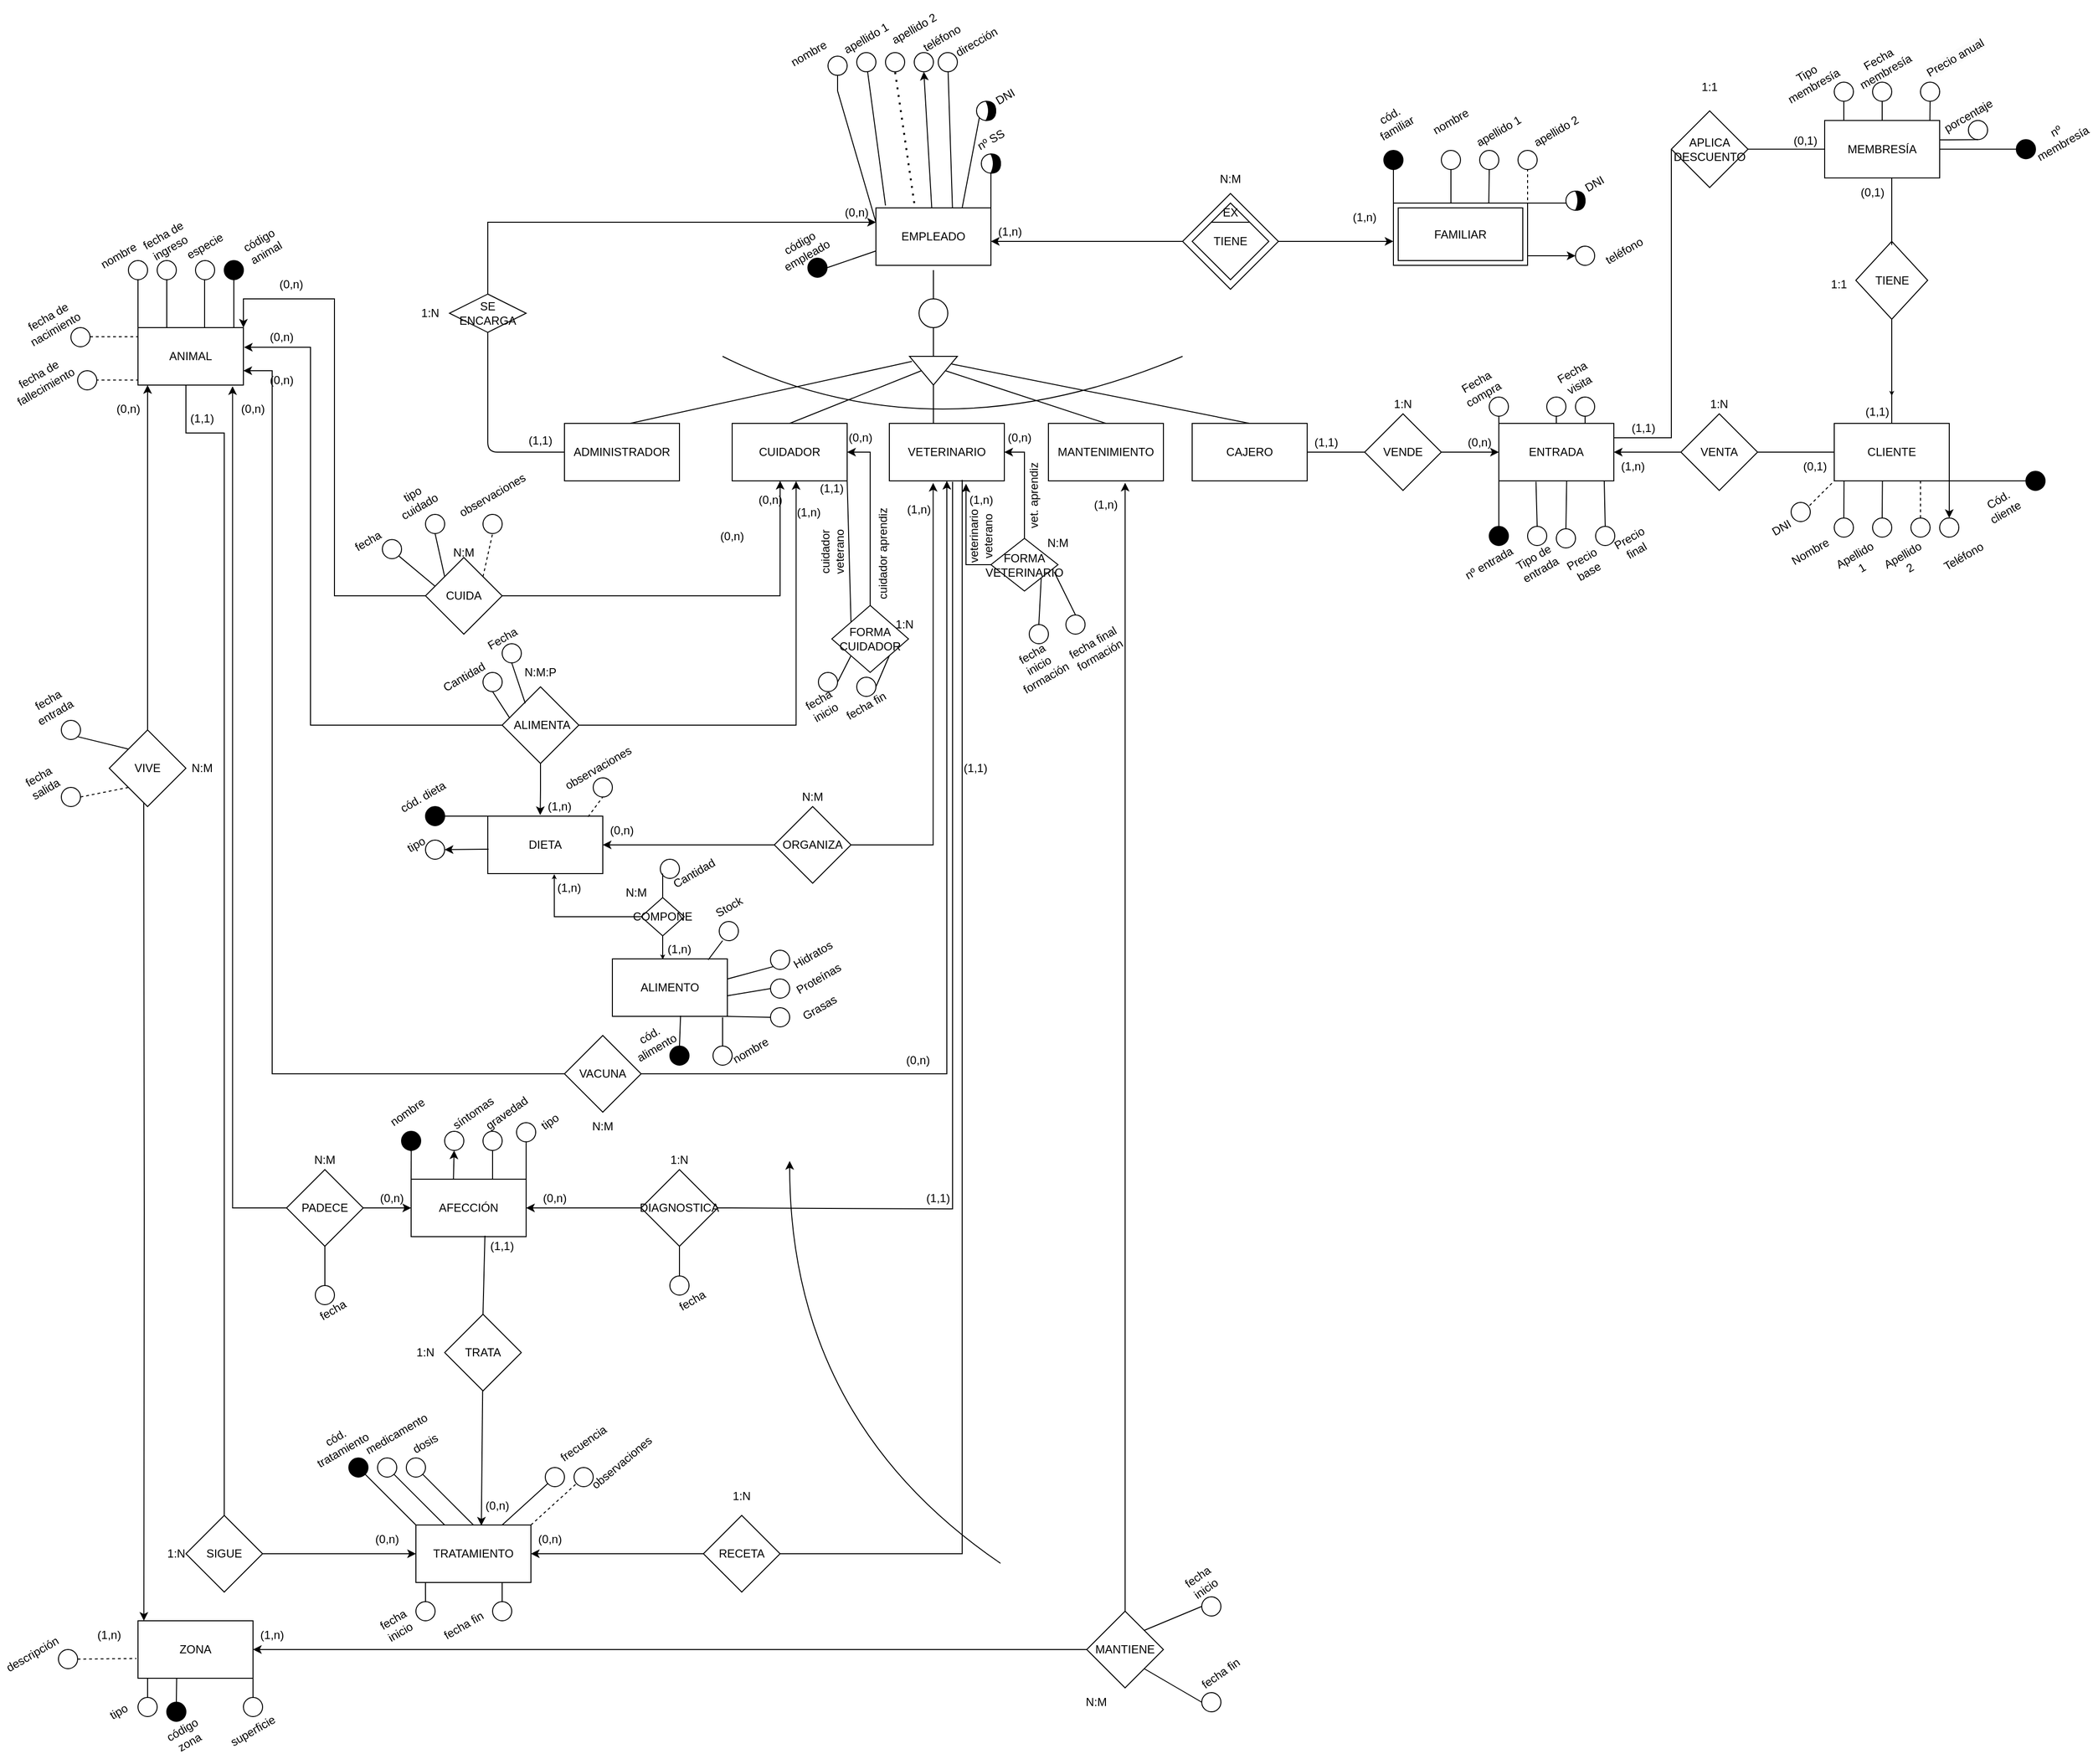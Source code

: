 <mxfile version="13.0.3" type="device"><diagram name="Página-1" id="dldn4PUwtwZtTpeu9SN3"><mxGraphModel dx="1741" dy="1952" grid="1" gridSize="10" guides="1" tooltips="1" connect="1" arrows="1" fold="1" page="1" pageScale="1" pageWidth="827" pageHeight="1169" math="0" shadow="0"><root><mxCell id="0"/><mxCell id="1" parent="0"/><mxCell id="2HG7gjnAQaP3Cy9V3kxB-293" style="edgeStyle=orthogonalEdgeStyle;rounded=0;orthogonalLoop=1;jettySize=auto;html=1;entryX=1;entryY=0.5;entryDx=0;entryDy=0;" parent="1" source="2HG7gjnAQaP3Cy9V3kxB-285" edge="1"><mxGeometry relative="1" as="geometry"><mxPoint x="460" y="120" as="targetPoint"/></mxGeometry></mxCell><mxCell id="2HG7gjnAQaP3Cy9V3kxB-294" style="edgeStyle=orthogonalEdgeStyle;rounded=0;orthogonalLoop=1;jettySize=auto;html=1;entryX=0;entryY=0.615;entryDx=0;entryDy=0;entryPerimeter=0;" parent="1" source="2HG7gjnAQaP3Cy9V3kxB-285" target="PFa5l7ngC6NFo4e2y3jq-114" edge="1"><mxGeometry relative="1" as="geometry"><mxPoint x="880" y="125" as="targetPoint"/></mxGeometry></mxCell><mxCell id="2HG7gjnAQaP3Cy9V3kxB-285" value="" style="rhombus;whiteSpace=wrap;html=1;" parent="1" vertex="1"><mxGeometry x="660" y="70" width="100" height="100" as="geometry"/></mxCell><mxCell id="2HG7gjnAQaP3Cy9V3kxB-2" value="" style="endArrow=none;html=1;rounded=0;entryX=0.5;entryY=1;entryDx=0;entryDy=0;" parent="1" source="2HG7gjnAQaP3Cy9V3kxB-4" edge="1"><mxGeometry width="50" height="50" relative="1" as="geometry"><mxPoint x="400" y="200" as="sourcePoint"/><mxPoint x="400" y="150" as="targetPoint"/></mxGeometry></mxCell><mxCell id="2HG7gjnAQaP3Cy9V3kxB-5" value="" style="endArrow=none;html=1;rounded=0;entryX=0.5;entryY=1;entryDx=0;entryDy=0;" parent="1" target="2HG7gjnAQaP3Cy9V3kxB-4" edge="1"><mxGeometry width="50" height="50" relative="1" as="geometry"><mxPoint x="400" y="240" as="sourcePoint"/><mxPoint x="440" y="350" as="targetPoint"/></mxGeometry></mxCell><mxCell id="2HG7gjnAQaP3Cy9V3kxB-6" value="" style="triangle;whiteSpace=wrap;html=1;rotation=90;" parent="1" vertex="1"><mxGeometry x="385" y="230" width="30" height="50" as="geometry"/></mxCell><mxCell id="2HG7gjnAQaP3Cy9V3kxB-7" value="ADMINISTRADOR" style="rounded=0;whiteSpace=wrap;html=1;" parent="1" vertex="1"><mxGeometry x="15" y="310" width="120" height="60" as="geometry"/></mxCell><mxCell id="2HG7gjnAQaP3Cy9V3kxB-8" value="MANTENIMIENTO" style="rounded=0;whiteSpace=wrap;html=1;" parent="1" vertex="1"><mxGeometry x="520" y="310" width="120" height="60" as="geometry"/></mxCell><mxCell id="2HG7gjnAQaP3Cy9V3kxB-9" value="VETERINARIO" style="rounded=0;whiteSpace=wrap;html=1;" parent="1" vertex="1"><mxGeometry x="354" y="310" width="120" height="60" as="geometry"/></mxCell><mxCell id="2HG7gjnAQaP3Cy9V3kxB-10" value="CUIDADOR" style="rounded=0;whiteSpace=wrap;html=1;" parent="1" vertex="1"><mxGeometry x="190" y="310" width="120" height="60" as="geometry"/></mxCell><mxCell id="2HG7gjnAQaP3Cy9V3kxB-11" value="CAJERO" style="rounded=0;whiteSpace=wrap;html=1;" parent="1" vertex="1"><mxGeometry x="670" y="310" width="120" height="60" as="geometry"/></mxCell><mxCell id="2HG7gjnAQaP3Cy9V3kxB-13" value="" style="endArrow=none;html=1;rounded=0;entryX=0.5;entryY=1;entryDx=0;entryDy=0;exitX=0.5;exitY=0;exitDx=0;exitDy=0;" parent="1" source="2HG7gjnAQaP3Cy9V3kxB-10" target="2HG7gjnAQaP3Cy9V3kxB-6" edge="1"><mxGeometry width="50" height="50" relative="1" as="geometry"><mxPoint x="390" y="350" as="sourcePoint"/><mxPoint x="440" y="300" as="targetPoint"/></mxGeometry></mxCell><mxCell id="2HG7gjnAQaP3Cy9V3kxB-14" value="" style="endArrow=none;html=1;rounded=0;entryX=1;entryY=0.5;entryDx=0;entryDy=0;" parent="1" target="2HG7gjnAQaP3Cy9V3kxB-6" edge="1"><mxGeometry width="50" height="50" relative="1" as="geometry"><mxPoint x="400" y="310" as="sourcePoint"/><mxPoint x="440" y="300" as="targetPoint"/></mxGeometry></mxCell><mxCell id="2HG7gjnAQaP3Cy9V3kxB-15" value="" style="endArrow=none;html=1;rounded=0;entryX=0.5;entryY=0;entryDx=0;entryDy=0;exitX=0.5;exitY=0;exitDx=0;exitDy=0;" parent="1" source="2HG7gjnAQaP3Cy9V3kxB-8" target="2HG7gjnAQaP3Cy9V3kxB-6" edge="1"><mxGeometry width="50" height="50" relative="1" as="geometry"><mxPoint x="390" y="350" as="sourcePoint"/><mxPoint x="440" y="300" as="targetPoint"/></mxGeometry></mxCell><mxCell id="2HG7gjnAQaP3Cy9V3kxB-16" value="" style="endArrow=none;html=1;rounded=0;entryX=0.267;entryY=0.12;entryDx=0;entryDy=0;entryPerimeter=0;exitX=0.5;exitY=0;exitDx=0;exitDy=0;" parent="1" source="2HG7gjnAQaP3Cy9V3kxB-11" target="2HG7gjnAQaP3Cy9V3kxB-6" edge="1"><mxGeometry width="50" height="50" relative="1" as="geometry"><mxPoint x="390" y="350" as="sourcePoint"/><mxPoint x="440" y="300" as="targetPoint"/></mxGeometry></mxCell><mxCell id="2HG7gjnAQaP3Cy9V3kxB-20" value="ANIMAL" style="rounded=0;whiteSpace=wrap;html=1;" parent="1" vertex="1"><mxGeometry x="-430" y="210" width="110" height="60" as="geometry"/></mxCell><mxCell id="2HG7gjnAQaP3Cy9V3kxB-25" style="edgeStyle=orthogonalEdgeStyle;rounded=0;orthogonalLoop=1;jettySize=auto;html=1;exitX=0.5;exitY=0;exitDx=0;exitDy=0;entryX=0.5;entryY=1;entryDx=0;entryDy=0;" parent="1" source="2HG7gjnAQaP3Cy9V3kxB-21" edge="1"><mxGeometry relative="1" as="geometry"><mxPoint x="-420" y="270" as="targetPoint"/></mxGeometry></mxCell><mxCell id="84hZzBQfp97gue8o6ITH-27" style="edgeStyle=orthogonalEdgeStyle;rounded=0;orthogonalLoop=1;jettySize=auto;html=1;entryX=0.051;entryY=-0.001;entryDx=0;entryDy=0;entryPerimeter=0;" parent="1" target="2HG7gjnAQaP3Cy9V3kxB-23" edge="1"><mxGeometry relative="1" as="geometry"><mxPoint x="-430" y="1480" as="targetPoint"/><mxPoint x="-424" y="706" as="sourcePoint"/></mxGeometry></mxCell><mxCell id="2HG7gjnAQaP3Cy9V3kxB-21" value="VIVE" style="rhombus;whiteSpace=wrap;html=1;rounded=0;" parent="1" vertex="1"><mxGeometry x="-460" y="630" width="80" height="80" as="geometry"/></mxCell><mxCell id="2HG7gjnAQaP3Cy9V3kxB-23" value="ZONA" style="rounded=0;whiteSpace=wrap;html=1;" parent="1" vertex="1"><mxGeometry x="-430" y="1560" width="120" height="60" as="geometry"/></mxCell><mxCell id="2HG7gjnAQaP3Cy9V3kxB-28" value="MANTIENE" style="rhombus;whiteSpace=wrap;html=1;" parent="1" vertex="1"><mxGeometry x="560" y="1550" width="80" height="80" as="geometry"/></mxCell><mxCell id="2HG7gjnAQaP3Cy9V3kxB-29" value="" style="endArrow=classic;html=1;rounded=0;exitX=0;exitY=0.5;exitDx=0;exitDy=0;" parent="1" source="2HG7gjnAQaP3Cy9V3kxB-28" target="2HG7gjnAQaP3Cy9V3kxB-23" edge="1"><mxGeometry width="50" height="50" relative="1" as="geometry"><mxPoint x="230" y="930" as="sourcePoint"/><mxPoint x="280" y="880" as="targetPoint"/></mxGeometry></mxCell><mxCell id="2K8dm_BCvi-X4uBTTTKV-16" style="edgeStyle=orthogonalEdgeStyle;rounded=0;orthogonalLoop=1;jettySize=auto;html=1;entryX=0;entryY=0.167;entryDx=0;entryDy=0;entryPerimeter=0;" parent="1" edge="1"><mxGeometry relative="1" as="geometry"><mxPoint x="340" y="100.02" as="targetPoint"/><Array as="points"><mxPoint x="-65" y="100"/></Array><mxPoint x="-65" y="175" as="sourcePoint"/></mxGeometry></mxCell><mxCell id="2HG7gjnAQaP3Cy9V3kxB-35" value="SE ENCARGA" style="rhombus;whiteSpace=wrap;html=1;" parent="1" vertex="1"><mxGeometry x="-105" y="175" width="80" height="40" as="geometry"/></mxCell><mxCell id="2HG7gjnAQaP3Cy9V3kxB-43" value="TRATAMIENTO" style="rounded=0;whiteSpace=wrap;html=1;" parent="1" vertex="1"><mxGeometry x="-140" y="1460" width="120" height="60" as="geometry"/></mxCell><mxCell id="2HG7gjnAQaP3Cy9V3kxB-47" value="" style="edgeStyle=orthogonalEdgeStyle;rounded=0;orthogonalLoop=1;jettySize=auto;html=1;" parent="1" source="2HG7gjnAQaP3Cy9V3kxB-44" target="2HG7gjnAQaP3Cy9V3kxB-43" edge="1"><mxGeometry relative="1" as="geometry"/></mxCell><mxCell id="2HG7gjnAQaP3Cy9V3kxB-44" value="SIGUE" style="rhombus;whiteSpace=wrap;html=1;" parent="1" vertex="1"><mxGeometry x="-380" y="1450" width="80" height="80" as="geometry"/></mxCell><mxCell id="2HG7gjnAQaP3Cy9V3kxB-46" value="" style="endArrow=none;html=1;rounded=0;exitX=0.5;exitY=0;exitDx=0;exitDy=0;entryX=0.75;entryY=1;entryDx=0;entryDy=0;" parent="1" source="2HG7gjnAQaP3Cy9V3kxB-44" edge="1"><mxGeometry width="50" height="50" relative="1" as="geometry"><mxPoint x="200" y="520" as="sourcePoint"/><mxPoint x="-380" y="270" as="targetPoint"/><Array as="points"><mxPoint x="-340" y="740"/><mxPoint x="-340" y="320"/><mxPoint x="-380" y="320"/></Array></mxGeometry></mxCell><mxCell id="2HG7gjnAQaP3Cy9V3kxB-49" style="edgeStyle=orthogonalEdgeStyle;rounded=0;orthogonalLoop=1;jettySize=auto;html=1;" parent="1" source="2HG7gjnAQaP3Cy9V3kxB-48" target="2HG7gjnAQaP3Cy9V3kxB-43" edge="1"><mxGeometry relative="1" as="geometry"/></mxCell><mxCell id="2HG7gjnAQaP3Cy9V3kxB-48" value="RECETA" style="rhombus;whiteSpace=wrap;html=1;" parent="1" vertex="1"><mxGeometry x="160" y="1450" width="80" height="80" as="geometry"/></mxCell><mxCell id="2HG7gjnAQaP3Cy9V3kxB-51" value="" style="endArrow=none;html=1;rounded=0;exitX=1;exitY=0.5;exitDx=0;exitDy=0;" parent="1" source="2HG7gjnAQaP3Cy9V3kxB-48" edge="1"><mxGeometry width="50" height="50" relative="1" as="geometry"><mxPoint x="240" y="520" as="sourcePoint"/><mxPoint x="430" y="369" as="targetPoint"/><Array as="points"><mxPoint x="430" y="1490"/></Array></mxGeometry></mxCell><mxCell id="2K8dm_BCvi-X4uBTTTKV-45" style="edgeStyle=orthogonalEdgeStyle;rounded=0;orthogonalLoop=1;jettySize=auto;html=1;entryX=1;entryY=0;entryDx=0;entryDy=0;" parent="1" source="2HG7gjnAQaP3Cy9V3kxB-59" target="2HG7gjnAQaP3Cy9V3kxB-20" edge="1"><mxGeometry relative="1" as="geometry"><Array as="points"><mxPoint x="-225" y="490"/><mxPoint x="-225" y="180"/><mxPoint x="-320" y="180"/></Array></mxGeometry></mxCell><mxCell id="2HG7gjnAQaP3Cy9V3kxB-59" value="CUIDA" style="rhombus;whiteSpace=wrap;html=1;" parent="1" vertex="1"><mxGeometry x="-130" y="450" width="80" height="80" as="geometry"/></mxCell><mxCell id="2HG7gjnAQaP3Cy9V3kxB-61" style="edgeStyle=orthogonalEdgeStyle;rounded=0;orthogonalLoop=1;jettySize=auto;html=1;entryX=0.417;entryY=1;entryDx=0;entryDy=0;entryPerimeter=0;" parent="1" source="2HG7gjnAQaP3Cy9V3kxB-59" target="2HG7gjnAQaP3Cy9V3kxB-10" edge="1"><mxGeometry relative="1" as="geometry"><Array as="points"><mxPoint x="240" y="490"/></Array></mxGeometry></mxCell><mxCell id="2HG7gjnAQaP3Cy9V3kxB-79" value="" style="endArrow=none;html=1;rounded=0;exitX=0;exitY=0;exitDx=0;exitDy=0;" parent="1" source="2HG7gjnAQaP3Cy9V3kxB-20" edge="1"><mxGeometry width="50" height="50" relative="1" as="geometry"><mxPoint x="-230" y="230" as="sourcePoint"/><mxPoint x="-430" y="160" as="targetPoint"/></mxGeometry></mxCell><mxCell id="2HG7gjnAQaP3Cy9V3kxB-80" value="" style="endArrow=none;html=1;rounded=0;exitX=0;exitY=0;exitDx=0;exitDy=0;" parent="1" edge="1"><mxGeometry width="50" height="50" relative="1" as="geometry"><mxPoint x="-400" y="210" as="sourcePoint"/><mxPoint x="-400" y="160" as="targetPoint"/></mxGeometry></mxCell><mxCell id="2HG7gjnAQaP3Cy9V3kxB-81" value="" style="endArrow=none;html=1;rounded=0;exitX=0;exitY=0;exitDx=0;exitDy=0;" parent="1" edge="1"><mxGeometry width="50" height="50" relative="1" as="geometry"><mxPoint x="-360.5" y="210" as="sourcePoint"/><mxPoint x="-360.5" y="160" as="targetPoint"/></mxGeometry></mxCell><mxCell id="2HG7gjnAQaP3Cy9V3kxB-84" value="" style="endArrow=none;html=1;rounded=0;exitX=0;exitY=0;exitDx=0;exitDy=0;" parent="1" edge="1"><mxGeometry width="50" height="50" relative="1" as="geometry"><mxPoint x="-330" y="210" as="sourcePoint"/><mxPoint x="-330" y="160" as="targetPoint"/></mxGeometry></mxCell><mxCell id="2HG7gjnAQaP3Cy9V3kxB-86" value="" style="endArrow=none;dashed=1;html=1;rounded=0;entryX=0;entryY=0.25;entryDx=0;entryDy=0;" parent="1" edge="1"><mxGeometry width="50" height="50" relative="1" as="geometry"><mxPoint x="-480" y="219.5" as="sourcePoint"/><mxPoint x="-430" y="219.5" as="targetPoint"/></mxGeometry></mxCell><mxCell id="2HG7gjnAQaP3Cy9V3kxB-87" value="" style="endArrow=none;dashed=1;html=1;rounded=0;entryX=0;entryY=0.25;entryDx=0;entryDy=0;" parent="1" edge="1"><mxGeometry width="50" height="50" relative="1" as="geometry"><mxPoint x="-480" y="264.71" as="sourcePoint"/><mxPoint x="-430" y="264.71" as="targetPoint"/></mxGeometry></mxCell><mxCell id="2HG7gjnAQaP3Cy9V3kxB-88" value="" style="ellipse;whiteSpace=wrap;html=1;aspect=fixed;" parent="1" vertex="1"><mxGeometry x="-493" y="255" width="20" height="20" as="geometry"/></mxCell><mxCell id="2HG7gjnAQaP3Cy9V3kxB-89" value="" style="ellipse;whiteSpace=wrap;html=1;aspect=fixed;" parent="1" vertex="1"><mxGeometry x="-500" y="210" width="20" height="20" as="geometry"/></mxCell><mxCell id="2HG7gjnAQaP3Cy9V3kxB-90" value="" style="ellipse;whiteSpace=wrap;html=1;aspect=fixed;" parent="1" vertex="1"><mxGeometry x="-440" y="140" width="20" height="20" as="geometry"/></mxCell><mxCell id="2HG7gjnAQaP3Cy9V3kxB-91" value="" style="ellipse;whiteSpace=wrap;html=1;aspect=fixed;" parent="1" vertex="1"><mxGeometry x="-410" y="140" width="20" height="20" as="geometry"/></mxCell><mxCell id="2HG7gjnAQaP3Cy9V3kxB-92" value="" style="ellipse;whiteSpace=wrap;html=1;aspect=fixed;" parent="1" vertex="1"><mxGeometry x="-370" y="140" width="20" height="20" as="geometry"/></mxCell><mxCell id="2HG7gjnAQaP3Cy9V3kxB-93" value="" style="ellipse;whiteSpace=wrap;html=1;aspect=fixed;fillColor=#000000;" parent="1" vertex="1"><mxGeometry x="-340" y="140" width="20" height="20" as="geometry"/></mxCell><mxCell id="2HG7gjnAQaP3Cy9V3kxB-96" value="nombre" style="text;html=1;strokeColor=none;fillColor=none;align=center;verticalAlign=middle;whiteSpace=wrap;rounded=0;rotation=-30;" parent="1" vertex="1"><mxGeometry x="-480" y="120" width="60" height="30" as="geometry"/></mxCell><mxCell id="2HG7gjnAQaP3Cy9V3kxB-97" value="código animal" style="text;html=1;strokeColor=none;fillColor=none;align=center;verticalAlign=middle;whiteSpace=wrap;rounded=0;rotation=-30;" parent="1" vertex="1"><mxGeometry x="-330" y="110" width="60" height="30" as="geometry"/></mxCell><mxCell id="2HG7gjnAQaP3Cy9V3kxB-100" value="especie" style="text;html=1;strokeColor=none;fillColor=none;align=center;verticalAlign=middle;whiteSpace=wrap;rounded=0;rotation=-30;" parent="1" vertex="1"><mxGeometry x="-390" y="110" width="60" height="30" as="geometry"/></mxCell><mxCell id="2HG7gjnAQaP3Cy9V3kxB-101" value="fecha de ingreso" style="text;html=1;strokeColor=none;fillColor=none;align=center;verticalAlign=middle;whiteSpace=wrap;rounded=0;rotation=-30;" parent="1" vertex="1"><mxGeometry x="-430" y="105" width="60" height="30" as="geometry"/></mxCell><mxCell id="2HG7gjnAQaP3Cy9V3kxB-102" value="fecha de nacimiento" style="text;html=1;strokeColor=none;fillColor=none;align=center;verticalAlign=middle;whiteSpace=wrap;rounded=0;rotation=-30;" parent="1" vertex="1"><mxGeometry x="-550" y="190" width="60" height="30" as="geometry"/></mxCell><mxCell id="2HG7gjnAQaP3Cy9V3kxB-103" value="fecha de fallecimiento" style="text;html=1;strokeColor=none;fillColor=none;align=center;verticalAlign=middle;whiteSpace=wrap;rounded=0;rotation=-30;" parent="1" vertex="1"><mxGeometry x="-560" y="250" width="60" height="30" as="geometry"/></mxCell><mxCell id="2HG7gjnAQaP3Cy9V3kxB-105" value="" style="ellipse;whiteSpace=wrap;html=1;aspect=fixed;" parent="1" vertex="1"><mxGeometry x="-430" y="1640" width="20" height="20" as="geometry"/></mxCell><mxCell id="2HG7gjnAQaP3Cy9V3kxB-107" value="" style="endArrow=none;html=1;rounded=0;entryX=0.336;entryY=0.998;entryDx=0;entryDy=0;exitX=0.5;exitY=0;exitDx=0;exitDy=0;entryPerimeter=0;" parent="1" source="2HG7gjnAQaP3Cy9V3kxB-104" target="2HG7gjnAQaP3Cy9V3kxB-23" edge="1"><mxGeometry width="50" height="50" relative="1" as="geometry"><mxPoint x="-390" y="1545" as="sourcePoint"/><mxPoint x="-390" y="1625.0" as="targetPoint"/></mxGeometry></mxCell><mxCell id="2HG7gjnAQaP3Cy9V3kxB-109" value="" style="endArrow=none;html=1;rounded=0;entryX=0.5;entryY=1;entryDx=0;entryDy=0;exitX=0.5;exitY=0;exitDx=0;exitDy=0;" parent="1" source="2HG7gjnAQaP3Cy9V3kxB-105" edge="1"><mxGeometry width="50" height="50" relative="1" as="geometry"><mxPoint x="-420" y="1540" as="sourcePoint"/><mxPoint x="-420" y="1620.0" as="targetPoint"/></mxGeometry></mxCell><mxCell id="2HG7gjnAQaP3Cy9V3kxB-111" value="código zona" style="text;html=1;strokeColor=none;fillColor=none;align=center;verticalAlign=middle;whiteSpace=wrap;rounded=0;rotation=-30;" parent="1" vertex="1"><mxGeometry x="-410" y="1665" width="60" height="30" as="geometry"/></mxCell><mxCell id="2HG7gjnAQaP3Cy9V3kxB-113" value="tipo" style="text;html=1;strokeColor=none;fillColor=none;align=center;verticalAlign=middle;whiteSpace=wrap;rounded=0;rotation=-30;" parent="1" vertex="1"><mxGeometry x="-480" y="1640" width="60" height="30" as="geometry"/></mxCell><mxCell id="2HG7gjnAQaP3Cy9V3kxB-114" value="" style="ellipse;whiteSpace=wrap;html=1;aspect=fixed;" parent="1" vertex="1"><mxGeometry x="-320" y="1640" width="20" height="20" as="geometry"/></mxCell><mxCell id="2HG7gjnAQaP3Cy9V3kxB-115" value="" style="endArrow=none;html=1;rounded=0;entryX=1;entryY=1;entryDx=0;entryDy=0;exitX=0.5;exitY=0;exitDx=0;exitDy=0;" parent="1" source="2HG7gjnAQaP3Cy9V3kxB-114" target="2HG7gjnAQaP3Cy9V3kxB-23" edge="1"><mxGeometry width="50" height="50" relative="1" as="geometry"><mxPoint x="-240" y="1600" as="sourcePoint"/><mxPoint x="-190" y="1550" as="targetPoint"/></mxGeometry></mxCell><mxCell id="2HG7gjnAQaP3Cy9V3kxB-116" value="superficie" style="text;html=1;strokeColor=none;fillColor=none;align=center;verticalAlign=middle;whiteSpace=wrap;rounded=0;rotation=-30;" parent="1" vertex="1"><mxGeometry x="-340" y="1660" width="60" height="30" as="geometry"/></mxCell><mxCell id="2HG7gjnAQaP3Cy9V3kxB-118" value="" style="endArrow=none;html=1;rounded=0;entryX=0;entryY=0.25;entryDx=0;entryDy=0;" parent="1" target="mdO9nrXBLx43-bWomy8c-4" edge="1"><mxGeometry width="50" height="50" relative="1" as="geometry"><mxPoint x="300" y="-67.08" as="sourcePoint"/><mxPoint x="300" y="-17.08" as="targetPoint"/><Array as="points"><mxPoint x="300" y="-37.08"/></Array></mxGeometry></mxCell><mxCell id="2HG7gjnAQaP3Cy9V3kxB-119" value="" style="endArrow=none;html=1;rounded=0;entryX=1;entryY=0.25;entryDx=0;entryDy=0;" parent="1" source="2HG7gjnAQaP3Cy9V3kxB-129" target="2K8dm_BCvi-X4uBTTTKV-17" edge="1"><mxGeometry width="50" height="50" relative="1" as="geometry"><mxPoint x="330" y="-67.08" as="sourcePoint"/><mxPoint x="330" y="-17.08" as="targetPoint"/></mxGeometry></mxCell><mxCell id="2HG7gjnAQaP3Cy9V3kxB-121" value="" style="endArrow=none;html=1;rounded=0;exitX=0.75;exitY=0;exitDx=0;exitDy=0;" parent="1" source="2HG7gjnAQaP3Cy9V3kxB-127" edge="1"><mxGeometry width="50" height="50" relative="1" as="geometry"><mxPoint x="340" y="122.92" as="sourcePoint"/><mxPoint x="390" y="-67.08" as="targetPoint"/></mxGeometry></mxCell><mxCell id="2HG7gjnAQaP3Cy9V3kxB-122" value="" style="endArrow=none;html=1;rounded=0;entryX=0.667;entryY=0.083;entryDx=0;entryDy=0;entryPerimeter=0;" parent="1" source="2HG7gjnAQaP3Cy9V3kxB-126" target="mdO9nrXBLx43-bWomy8c-4" edge="1"><mxGeometry width="50" height="50" relative="1" as="geometry"><mxPoint x="415" y="-67.08" as="sourcePoint"/><mxPoint x="415" y="-17.08" as="targetPoint"/></mxGeometry></mxCell><mxCell id="2HG7gjnAQaP3Cy9V3kxB-125" value="" style="endArrow=none;html=1;rounded=0;exitX=0;exitY=0.75;exitDx=0;exitDy=0;entryX=1;entryY=0.5;entryDx=0;entryDy=0;" parent="1" source="mdO9nrXBLx43-bWomy8c-4" target="2HG7gjnAQaP3Cy9V3kxB-132" edge="1"><mxGeometry width="50" height="50" relative="1" as="geometry"><mxPoint x="380" y="230" as="sourcePoint"/><mxPoint x="290" y="135" as="targetPoint"/></mxGeometry></mxCell><mxCell id="2HG7gjnAQaP3Cy9V3kxB-131" value="" style="ellipse;whiteSpace=wrap;html=1;aspect=fixed;" parent="1" vertex="1"><mxGeometry x="290" y="-73.33" width="20" height="20" as="geometry"/></mxCell><mxCell id="2HG7gjnAQaP3Cy9V3kxB-132" value="" style="ellipse;whiteSpace=wrap;html=1;aspect=fixed;fillColor=#000000;" parent="1" vertex="1"><mxGeometry x="269" y="137.5" width="20" height="20" as="geometry"/></mxCell><mxCell id="2HG7gjnAQaP3Cy9V3kxB-134" value="" style="endArrow=none;html=1;rounded=0;entryX=0.25;entryY=0;entryDx=0;entryDy=0;" parent="1" target="2HG7gjnAQaP3Cy9V3kxB-129" edge="1"><mxGeometry width="50" height="50" relative="1" as="geometry"><mxPoint x="330" y="-67.08" as="sourcePoint"/><mxPoint x="330" y="-17.08" as="targetPoint"/></mxGeometry></mxCell><mxCell id="2HG7gjnAQaP3Cy9V3kxB-129" value="" style="ellipse;whiteSpace=wrap;html=1;aspect=fixed;" parent="1" vertex="1"><mxGeometry x="320" y="-77.08" width="20" height="20" as="geometry"/></mxCell><mxCell id="2HG7gjnAQaP3Cy9V3kxB-135" value="" style="endArrow=none;html=1;rounded=0;entryX=0.5;entryY=0;entryDx=0;entryDy=0;" parent="1" target="2HG7gjnAQaP3Cy9V3kxB-128" edge="1"><mxGeometry width="50" height="50" relative="1" as="geometry"><mxPoint x="360" y="-67.08" as="sourcePoint"/><mxPoint x="360" y="-17.08" as="targetPoint"/></mxGeometry></mxCell><mxCell id="2HG7gjnAQaP3Cy9V3kxB-128" value="" style="ellipse;whiteSpace=wrap;html=1;aspect=fixed;" parent="1" vertex="1"><mxGeometry x="350" y="-77.08" width="20" height="20" as="geometry"/></mxCell><mxCell id="2HG7gjnAQaP3Cy9V3kxB-127" value="" style="ellipse;whiteSpace=wrap;html=1;aspect=fixed;" parent="1" vertex="1"><mxGeometry x="380" y="-77.08" width="20" height="20" as="geometry"/></mxCell><mxCell id="2HG7gjnAQaP3Cy9V3kxB-139" value="" style="endArrow=none;html=1;rounded=0;entryX=1;entryY=0;entryDx=0;entryDy=0;" parent="1" target="2HG7gjnAQaP3Cy9V3kxB-126" edge="1"><mxGeometry width="50" height="50" relative="1" as="geometry"><mxPoint x="415" y="-67.08" as="sourcePoint"/><mxPoint x="415" y="-17.08" as="targetPoint"/></mxGeometry></mxCell><mxCell id="2HG7gjnAQaP3Cy9V3kxB-126" value="" style="ellipse;whiteSpace=wrap;html=1;aspect=fixed;" parent="1" vertex="1"><mxGeometry x="405" y="-77.08" width="20" height="20" as="geometry"/></mxCell><mxCell id="2HG7gjnAQaP3Cy9V3kxB-141" value="" style="endArrow=none;html=1;rounded=0;exitX=1;exitY=0.75;exitDx=0;exitDy=0;" parent="1" source="mdO9nrXBLx43-bWomy8c-4" target="2HG7gjnAQaP3Cy9V3kxB-130" edge="1"><mxGeometry width="50" height="50" relative="1" as="geometry"><mxPoint x="460" y="135" as="sourcePoint"/><mxPoint x="510" y="135" as="targetPoint"/></mxGeometry></mxCell><mxCell id="2HG7gjnAQaP3Cy9V3kxB-130" value="" style="ellipse;whiteSpace=wrap;html=1;aspect=fixed;" parent="1" vertex="1"><mxGeometry x="450" y="28.75" width="20" height="20" as="geometry"/></mxCell><mxCell id="2HG7gjnAQaP3Cy9V3kxB-142" value="" style="endArrow=none;html=1;rounded=0;entryX=0.5;entryY=1;entryDx=0;entryDy=0;" parent="1" target="2HG7gjnAQaP3Cy9V3kxB-4" edge="1"><mxGeometry width="50" height="50" relative="1" as="geometry"><mxPoint x="400" y="200" as="sourcePoint"/><mxPoint x="400" y="150" as="targetPoint"/></mxGeometry></mxCell><mxCell id="2HG7gjnAQaP3Cy9V3kxB-4" value="" style="ellipse;whiteSpace=wrap;html=1;aspect=fixed;" parent="1" vertex="1"><mxGeometry x="385" y="180" width="30" height="30" as="geometry"/></mxCell><mxCell id="2HG7gjnAQaP3Cy9V3kxB-143" value="nombre" style="text;html=1;strokeColor=none;fillColor=none;align=center;verticalAlign=middle;whiteSpace=wrap;rounded=0;rotation=-30;" parent="1" vertex="1"><mxGeometry x="240" y="-91.25" width="60" height="30" as="geometry"/></mxCell><mxCell id="2HG7gjnAQaP3Cy9V3kxB-144" value="apellido 1" style="text;html=1;strokeColor=none;fillColor=none;align=center;verticalAlign=middle;whiteSpace=wrap;rounded=0;rotation=-30;" parent="1" vertex="1"><mxGeometry x="300" y="-107.08" width="60" height="30" as="geometry"/></mxCell><mxCell id="2HG7gjnAQaP3Cy9V3kxB-145" value="apellido 2" style="text;html=1;strokeColor=none;fillColor=none;align=center;verticalAlign=middle;whiteSpace=wrap;rounded=0;rotation=-30;" parent="1" vertex="1"><mxGeometry x="350" y="-117.08" width="60" height="30" as="geometry"/></mxCell><mxCell id="2HG7gjnAQaP3Cy9V3kxB-146" value="teléfono" style="text;html=1;strokeColor=none;fillColor=none;align=center;verticalAlign=middle;whiteSpace=wrap;rounded=0;rotation=-30;" parent="1" vertex="1"><mxGeometry x="379" y="-107.08" width="60" height="30" as="geometry"/></mxCell><mxCell id="2HG7gjnAQaP3Cy9V3kxB-147" value="nº SS" style="text;html=1;strokeColor=none;fillColor=none;align=center;verticalAlign=middle;whiteSpace=wrap;rounded=0;rotation=-30;" parent="1" vertex="1"><mxGeometry x="430" y="-1.25" width="60" height="30" as="geometry"/></mxCell><mxCell id="2HG7gjnAQaP3Cy9V3kxB-148" value="DNI" style="text;html=1;strokeColor=none;fillColor=none;align=center;verticalAlign=middle;whiteSpace=wrap;rounded=0;rotation=-30;" parent="1" vertex="1"><mxGeometry x="445" y="-46.25" width="60" height="30" as="geometry"/></mxCell><mxCell id="2HG7gjnAQaP3Cy9V3kxB-149" value="dirección" style="text;html=1;strokeColor=none;fillColor=none;align=center;verticalAlign=middle;whiteSpace=wrap;rounded=0;rotation=-30;" parent="1" vertex="1"><mxGeometry x="415" y="-103.33" width="60" height="30" as="geometry"/></mxCell><mxCell id="2HG7gjnAQaP3Cy9V3kxB-150" value="código empleado" style="text;html=1;strokeColor=none;fillColor=none;align=center;verticalAlign=middle;whiteSpace=wrap;rounded=0;rotation=-30;" parent="1" vertex="1"><mxGeometry x="234" y="112.5" width="60" height="30" as="geometry"/></mxCell><mxCell id="2HG7gjnAQaP3Cy9V3kxB-153" value="" style="endArrow=classic;html=1;rounded=0;entryX=0.5;entryY=1;entryDx=0;entryDy=0;" parent="1" source="mdO9nrXBLx43-bWomy8c-4" target="2HG7gjnAQaP3Cy9V3kxB-127" edge="1"><mxGeometry width="50" height="50" relative="1" as="geometry"><mxPoint x="390" y="-17.08" as="sourcePoint"/><mxPoint x="520" y="72.92" as="targetPoint"/></mxGeometry></mxCell><mxCell id="2HG7gjnAQaP3Cy9V3kxB-154" value="" style="ellipse;whiteSpace=wrap;html=1;aspect=fixed;" parent="1" vertex="1"><mxGeometry x="-510" y="620" width="20" height="20" as="geometry"/></mxCell><mxCell id="2HG7gjnAQaP3Cy9V3kxB-155" value="" style="ellipse;whiteSpace=wrap;html=1;aspect=fixed;" parent="1" vertex="1"><mxGeometry x="-510" y="690" width="20" height="20" as="geometry"/></mxCell><mxCell id="2HG7gjnAQaP3Cy9V3kxB-156" value="" style="endArrow=none;html=1;rounded=0;exitX=0;exitY=0;exitDx=0;exitDy=0;entryX=1;entryY=1;entryDx=0;entryDy=0;" parent="1" source="2HG7gjnAQaP3Cy9V3kxB-21" target="2HG7gjnAQaP3Cy9V3kxB-154" edge="1"><mxGeometry width="50" height="50" relative="1" as="geometry"><mxPoint x="-410" y="710" as="sourcePoint"/><mxPoint x="-360" y="660" as="targetPoint"/></mxGeometry></mxCell><mxCell id="2HG7gjnAQaP3Cy9V3kxB-158" value="fecha entrada" style="text;html=1;strokeColor=none;fillColor=none;align=center;verticalAlign=middle;whiteSpace=wrap;rounded=0;rotation=-30;" parent="1" vertex="1"><mxGeometry x="-550" y="590" width="60" height="30" as="geometry"/></mxCell><mxCell id="2HG7gjnAQaP3Cy9V3kxB-159" value="fecha salida" style="text;html=1;strokeColor=none;fillColor=none;align=center;verticalAlign=middle;whiteSpace=wrap;rounded=0;rotation=-30;" parent="1" vertex="1"><mxGeometry x="-560" y="670" width="60" height="30" as="geometry"/></mxCell><mxCell id="2HG7gjnAQaP3Cy9V3kxB-160" value="" style="endArrow=none;dashed=1;html=1;rounded=0;exitX=1;exitY=0.5;exitDx=0;exitDy=0;entryX=0;entryY=1;entryDx=0;entryDy=0;" parent="1" source="2HG7gjnAQaP3Cy9V3kxB-155" target="2HG7gjnAQaP3Cy9V3kxB-21" edge="1"><mxGeometry width="50" height="50" relative="1" as="geometry"><mxPoint x="-420" y="590" as="sourcePoint"/><mxPoint x="-370" y="540" as="targetPoint"/></mxGeometry></mxCell><mxCell id="2HG7gjnAQaP3Cy9V3kxB-104" value="" style="ellipse;whiteSpace=wrap;html=1;aspect=fixed;fillColor=#000000;" parent="1" vertex="1"><mxGeometry x="-400" y="1645" width="20" height="20" as="geometry"/></mxCell><mxCell id="2HG7gjnAQaP3Cy9V3kxB-165" value="" style="ellipse;whiteSpace=wrap;html=1;aspect=fixed;" parent="1" vertex="1"><mxGeometry x="-60" y="1540" width="20" height="20" as="geometry"/></mxCell><mxCell id="2HG7gjnAQaP3Cy9V3kxB-174" value="" style="ellipse;whiteSpace=wrap;html=1;aspect=fixed;fillColor=#000000;" parent="1" vertex="1"><mxGeometry x="-210" y="1390" width="20" height="20" as="geometry"/></mxCell><mxCell id="2HG7gjnAQaP3Cy9V3kxB-180" value="observaciones" style="text;html=1;strokeColor=none;fillColor=none;align=center;verticalAlign=middle;whiteSpace=wrap;rounded=0;rotation=-40;" parent="1" vertex="1"><mxGeometry x="45" y="1380" width="60" height="30" as="geometry"/></mxCell><mxCell id="2HG7gjnAQaP3Cy9V3kxB-181" value="" style="endArrow=none;dashed=1;html=1;rounded=0;exitX=1;exitY=0;exitDx=0;exitDy=0;" parent="1" source="2HG7gjnAQaP3Cy9V3kxB-43" target="2HG7gjnAQaP3Cy9V3kxB-178" edge="1"><mxGeometry width="50" height="50" relative="1" as="geometry"><mxPoint x="-20" y="1460" as="sourcePoint"/><mxPoint x="-20" y="1410" as="targetPoint"/></mxGeometry></mxCell><mxCell id="2HG7gjnAQaP3Cy9V3kxB-178" value="" style="ellipse;whiteSpace=wrap;html=1;aspect=fixed;" parent="1" vertex="1"><mxGeometry x="25" y="1400" width="20" height="20" as="geometry"/></mxCell><mxCell id="2HG7gjnAQaP3Cy9V3kxB-182" value="" style="endArrow=none;html=1;rounded=0;exitX=0.75;exitY=0;exitDx=0;exitDy=0;" parent="1" source="2HG7gjnAQaP3Cy9V3kxB-43" target="2HG7gjnAQaP3Cy9V3kxB-177" edge="1"><mxGeometry width="50" height="50" relative="1" as="geometry"><mxPoint x="-50" y="1460" as="sourcePoint"/><mxPoint x="-50" y="1410" as="targetPoint"/></mxGeometry></mxCell><mxCell id="2HG7gjnAQaP3Cy9V3kxB-177" value="" style="ellipse;whiteSpace=wrap;html=1;aspect=fixed;" parent="1" vertex="1"><mxGeometry x="-5" y="1400" width="20" height="20" as="geometry"/></mxCell><mxCell id="2HG7gjnAQaP3Cy9V3kxB-183" value="" style="endArrow=none;html=1;rounded=0;exitX=0.5;exitY=0;exitDx=0;exitDy=0;" parent="1" source="2HG7gjnAQaP3Cy9V3kxB-43" target="2HG7gjnAQaP3Cy9V3kxB-176" edge="1"><mxGeometry width="50" height="50" relative="1" as="geometry"><mxPoint x="-80" y="1460" as="sourcePoint"/><mxPoint x="-80" y="1410" as="targetPoint"/></mxGeometry></mxCell><mxCell id="2HG7gjnAQaP3Cy9V3kxB-176" value="" style="ellipse;whiteSpace=wrap;html=1;aspect=fixed;" parent="1" vertex="1"><mxGeometry x="-150" y="1390" width="20" height="20" as="geometry"/></mxCell><mxCell id="2HG7gjnAQaP3Cy9V3kxB-175" value="" style="ellipse;whiteSpace=wrap;html=1;aspect=fixed;" parent="1" vertex="1"><mxGeometry x="-180" y="1390" width="20" height="20" as="geometry"/></mxCell><mxCell id="2HG7gjnAQaP3Cy9V3kxB-187" value="" style="endArrow=none;html=1;rounded=0;exitX=0;exitY=0;exitDx=0;exitDy=0;" parent="1" source="2HG7gjnAQaP3Cy9V3kxB-43" target="2HG7gjnAQaP3Cy9V3kxB-174" edge="1"><mxGeometry width="50" height="50" relative="1" as="geometry"><mxPoint x="-170" y="1360" as="sourcePoint"/><mxPoint x="-140" y="1440" as="targetPoint"/></mxGeometry></mxCell><mxCell id="2HG7gjnAQaP3Cy9V3kxB-188" value="cód. tratamiento" style="text;html=1;strokeColor=none;fillColor=none;align=center;verticalAlign=middle;whiteSpace=wrap;rounded=0;rotation=-30;" parent="1" vertex="1"><mxGeometry x="-250" y="1360" width="60" height="30" as="geometry"/></mxCell><mxCell id="2HG7gjnAQaP3Cy9V3kxB-191" value="medicamento" style="text;html=1;strokeColor=none;fillColor=none;align=center;verticalAlign=middle;whiteSpace=wrap;rounded=0;rotation=-30;" parent="1" vertex="1"><mxGeometry x="-190" y="1350" width="60" height="30" as="geometry"/></mxCell><mxCell id="2HG7gjnAQaP3Cy9V3kxB-192" value="dosis" style="text;html=1;strokeColor=none;fillColor=none;align=center;verticalAlign=middle;whiteSpace=wrap;rounded=0;rotation=-30;" parent="1" vertex="1"><mxGeometry x="-160" y="1360" width="60" height="30" as="geometry"/></mxCell><mxCell id="2HG7gjnAQaP3Cy9V3kxB-193" value="frecuencia" style="text;html=1;strokeColor=none;fillColor=none;align=center;verticalAlign=middle;whiteSpace=wrap;rounded=0;rotation=-35;" parent="1" vertex="1"><mxGeometry x="5" y="1360" width="60" height="30" as="geometry"/></mxCell><mxCell id="2HG7gjnAQaP3Cy9V3kxB-195" value="" style="ellipse;whiteSpace=wrap;html=1;aspect=fixed;" parent="1" vertex="1"><mxGeometry x="-140" y="1540" width="20" height="20" as="geometry"/></mxCell><mxCell id="2HG7gjnAQaP3Cy9V3kxB-197" value="" style="endArrow=none;html=1;rounded=0;exitX=0.5;exitY=0;exitDx=0;exitDy=0;entryX=0.083;entryY=1;entryDx=0;entryDy=0;entryPerimeter=0;" parent="1" source="2HG7gjnAQaP3Cy9V3kxB-195" target="2HG7gjnAQaP3Cy9V3kxB-43" edge="1"><mxGeometry width="50" height="50" relative="1" as="geometry"><mxPoint x="320" y="1410" as="sourcePoint"/><mxPoint x="370" y="1360" as="targetPoint"/></mxGeometry></mxCell><mxCell id="2HG7gjnAQaP3Cy9V3kxB-198" value="" style="endArrow=none;html=1;rounded=0;exitX=0.5;exitY=0;exitDx=0;exitDy=0;entryX=0.75;entryY=1;entryDx=0;entryDy=0;" parent="1" source="2HG7gjnAQaP3Cy9V3kxB-165" target="2HG7gjnAQaP3Cy9V3kxB-43" edge="1"><mxGeometry width="50" height="50" relative="1" as="geometry"><mxPoint x="320" y="1410" as="sourcePoint"/><mxPoint x="370" y="1360" as="targetPoint"/></mxGeometry></mxCell><mxCell id="2HG7gjnAQaP3Cy9V3kxB-199" value="fecha inicio" style="text;html=1;strokeColor=none;fillColor=none;align=center;verticalAlign=middle;whiteSpace=wrap;rounded=0;rotation=-30;" parent="1" vertex="1"><mxGeometry x="-190" y="1550" width="60" height="30" as="geometry"/></mxCell><mxCell id="2HG7gjnAQaP3Cy9V3kxB-200" value="fecha fin" style="text;html=1;strokeColor=none;fillColor=none;align=center;verticalAlign=middle;whiteSpace=wrap;rounded=0;rotation=-30;" parent="1" vertex="1"><mxGeometry x="-120" y="1550" width="60" height="30" as="geometry"/></mxCell><mxCell id="2HG7gjnAQaP3Cy9V3kxB-217" style="edgeStyle=orthogonalEdgeStyle;rounded=0;orthogonalLoop=1;jettySize=auto;html=1;entryX=1;entryY=0.5;entryDx=0;entryDy=0;" parent="1" source="2HG7gjnAQaP3Cy9V3kxB-216" target="2HG7gjnAQaP3Cy9V3kxB-9" edge="1"><mxGeometry relative="1" as="geometry"/></mxCell><mxCell id="2HG7gjnAQaP3Cy9V3kxB-216" value="FORMA&lt;br&gt;VETERINARIO" style="rhombus;whiteSpace=wrap;html=1;" parent="1" vertex="1"><mxGeometry x="460" y="430" width="70" height="55" as="geometry"/></mxCell><mxCell id="2HG7gjnAQaP3Cy9V3kxB-218" style="edgeStyle=orthogonalEdgeStyle;rounded=0;orthogonalLoop=1;jettySize=auto;html=1;entryX=0.667;entryY=1.05;entryDx=0;entryDy=0;entryPerimeter=0;" parent="1" source="2HG7gjnAQaP3Cy9V3kxB-216" target="2HG7gjnAQaP3Cy9V3kxB-9" edge="1"><mxGeometry relative="1" as="geometry"><Array as="points"><mxPoint x="434" y="458"/></Array></mxGeometry></mxCell><mxCell id="2HG7gjnAQaP3Cy9V3kxB-219" value="" style="ellipse;whiteSpace=wrap;html=1;aspect=fixed;" parent="1" vertex="1"><mxGeometry x="538.25" y="510" width="20" height="20" as="geometry"/></mxCell><mxCell id="2HG7gjnAQaP3Cy9V3kxB-220" value="" style="ellipse;whiteSpace=wrap;html=1;aspect=fixed;" parent="1" vertex="1"><mxGeometry x="500" y="520" width="20" height="20" as="geometry"/></mxCell><mxCell id="2HG7gjnAQaP3Cy9V3kxB-221" value="" style="endArrow=none;html=1;rounded=0;exitX=1;exitY=1;exitDx=0;exitDy=0;entryX=0.5;entryY=0;entryDx=0;entryDy=0;" parent="1" source="2HG7gjnAQaP3Cy9V3kxB-216" target="2HG7gjnAQaP3Cy9V3kxB-220" edge="1"><mxGeometry width="50" height="50" relative="1" as="geometry"><mxPoint x="580" y="520" as="sourcePoint"/><mxPoint x="630" y="470" as="targetPoint"/></mxGeometry></mxCell><mxCell id="2HG7gjnAQaP3Cy9V3kxB-222" value="" style="endArrow=none;html=1;rounded=0;entryX=0.943;entryY=0.636;entryDx=0;entryDy=0;exitX=0.5;exitY=0;exitDx=0;exitDy=0;entryPerimeter=0;" parent="1" source="2HG7gjnAQaP3Cy9V3kxB-219" target="2HG7gjnAQaP3Cy9V3kxB-216" edge="1"><mxGeometry width="50" height="50" relative="1" as="geometry"><mxPoint x="664.25" y="510" as="sourcePoint"/><mxPoint x="561.75" y="461.25" as="targetPoint"/></mxGeometry></mxCell><mxCell id="2HG7gjnAQaP3Cy9V3kxB-223" value="fecha inicio formación" style="text;html=1;strokeColor=none;fillColor=none;align=center;verticalAlign=middle;whiteSpace=wrap;rounded=0;rotation=-30;" parent="1" vertex="1"><mxGeometry x="480" y="550" width="60" height="25" as="geometry"/></mxCell><mxCell id="2HG7gjnAQaP3Cy9V3kxB-224" value="fecha final formación" style="text;html=1;strokeColor=none;fillColor=none;align=center;verticalAlign=middle;whiteSpace=wrap;rounded=0;rotation=-30;" parent="1" vertex="1"><mxGeometry x="540" y="530" width="60" height="30" as="geometry"/></mxCell><mxCell id="2HG7gjnAQaP3Cy9V3kxB-251" style="edgeStyle=orthogonalEdgeStyle;rounded=0;orthogonalLoop=1;jettySize=auto;html=1;entryX=1;entryY=0.5;entryDx=0;entryDy=0;" parent="1" source="2HG7gjnAQaP3Cy9V3kxB-250" target="2HG7gjnAQaP3Cy9V3kxB-10" edge="1"><mxGeometry relative="1" as="geometry"/></mxCell><mxCell id="2HG7gjnAQaP3Cy9V3kxB-250" value="FORMA CUIDADOR" style="rhombus;whiteSpace=wrap;html=1;" parent="1" vertex="1"><mxGeometry x="294" y="500" width="80" height="70" as="geometry"/></mxCell><mxCell id="2HG7gjnAQaP3Cy9V3kxB-254" value="" style="endArrow=none;html=1;rounded=0;exitX=0;exitY=0;exitDx=0;exitDy=0;entryX=1;entryY=1;entryDx=0;entryDy=0;" parent="1" source="2HG7gjnAQaP3Cy9V3kxB-250" target="2HG7gjnAQaP3Cy9V3kxB-10" edge="1"><mxGeometry width="50" height="50" relative="1" as="geometry"><mxPoint x="590" y="520" as="sourcePoint"/><mxPoint x="640" y="470" as="targetPoint"/></mxGeometry></mxCell><mxCell id="2HG7gjnAQaP3Cy9V3kxB-255" style="edgeStyle=orthogonalEdgeStyle;rounded=0;orthogonalLoop=1;jettySize=auto;html=1;entryX=0.667;entryY=1.033;entryDx=0;entryDy=0;entryPerimeter=0;" parent="1" source="2HG7gjnAQaP3Cy9V3kxB-28" target="2HG7gjnAQaP3Cy9V3kxB-8" edge="1"><mxGeometry relative="1" as="geometry"/></mxCell><mxCell id="2HG7gjnAQaP3Cy9V3kxB-256" value="" style="ellipse;whiteSpace=wrap;html=1;aspect=fixed;" parent="1" vertex="1"><mxGeometry x="280" y="570" width="20" height="20" as="geometry"/></mxCell><mxCell id="2HG7gjnAQaP3Cy9V3kxB-257" value="" style="ellipse;whiteSpace=wrap;html=1;aspect=fixed;" parent="1" vertex="1"><mxGeometry x="320" y="575" width="20" height="20" as="geometry"/></mxCell><mxCell id="2HG7gjnAQaP3Cy9V3kxB-258" value="" style="endArrow=none;html=1;rounded=0;exitX=1;exitY=0.5;exitDx=0;exitDy=0;entryX=0;entryY=1;entryDx=0;entryDy=0;" parent="1" source="2HG7gjnAQaP3Cy9V3kxB-256" target="2HG7gjnAQaP3Cy9V3kxB-250" edge="1"><mxGeometry width="50" height="50" relative="1" as="geometry"><mxPoint x="590" y="590" as="sourcePoint"/><mxPoint x="640" y="540" as="targetPoint"/></mxGeometry></mxCell><mxCell id="2HG7gjnAQaP3Cy9V3kxB-259" value="" style="endArrow=none;html=1;rounded=0;exitX=1;exitY=0.5;exitDx=0;exitDy=0;entryX=1;entryY=1;entryDx=0;entryDy=0;" parent="1" source="2HG7gjnAQaP3Cy9V3kxB-257" target="2HG7gjnAQaP3Cy9V3kxB-250" edge="1"><mxGeometry width="50" height="50" relative="1" as="geometry"><mxPoint x="590" y="590" as="sourcePoint"/><mxPoint x="640" y="540" as="targetPoint"/></mxGeometry></mxCell><mxCell id="2HG7gjnAQaP3Cy9V3kxB-260" value="fecha inicio" style="text;html=1;strokeColor=none;fillColor=none;align=center;verticalAlign=middle;whiteSpace=wrap;rounded=0;rotation=-30;" parent="1" vertex="1"><mxGeometry x="254" y="590" width="60" height="30" as="geometry"/></mxCell><mxCell id="2HG7gjnAQaP3Cy9V3kxB-261" value="fecha fin" style="text;html=1;strokeColor=none;fillColor=none;align=center;verticalAlign=middle;whiteSpace=wrap;rounded=0;rotation=-30;" parent="1" vertex="1"><mxGeometry x="300" y="590" width="60" height="30" as="geometry"/></mxCell><mxCell id="2HG7gjnAQaP3Cy9V3kxB-272" value="(0,n)" style="text;html=1;strokeColor=none;fillColor=none;align=center;verticalAlign=middle;whiteSpace=wrap;rounded=0;" parent="1" vertex="1"><mxGeometry x="-470" y="280" width="60" height="30" as="geometry"/></mxCell><mxCell id="2HG7gjnAQaP3Cy9V3kxB-273" value="(1,n)" style="text;html=1;strokeColor=none;fillColor=none;align=center;verticalAlign=middle;whiteSpace=wrap;rounded=0;" parent="1" vertex="1"><mxGeometry x="-490" y="1560" width="60" height="30" as="geometry"/></mxCell><mxCell id="2HG7gjnAQaP3Cy9V3kxB-274" value="N:M" style="text;html=1;strokeColor=none;fillColor=none;align=center;verticalAlign=middle;whiteSpace=wrap;rounded=0;" parent="1" vertex="1"><mxGeometry x="-393" y="655" width="60" height="30" as="geometry"/></mxCell><mxCell id="2HG7gjnAQaP3Cy9V3kxB-276" value="(0,n)" style="text;html=1;strokeColor=none;fillColor=none;align=center;verticalAlign=middle;whiteSpace=wrap;rounded=0;" parent="1" vertex="1"><mxGeometry x="160" y="412.5" width="60" height="30" as="geometry"/></mxCell><mxCell id="2HG7gjnAQaP3Cy9V3kxB-278" value="(1,1)" style="text;html=1;strokeColor=none;fillColor=none;align=center;verticalAlign=middle;whiteSpace=wrap;rounded=0;" parent="1" vertex="1"><mxGeometry x="-40" y="312.5" width="60" height="30" as="geometry"/></mxCell><mxCell id="2HG7gjnAQaP3Cy9V3kxB-280" value="1:N" style="text;html=1;strokeColor=none;fillColor=none;align=center;verticalAlign=middle;whiteSpace=wrap;rounded=0;" parent="1" vertex="1"><mxGeometry x="-155" y="180" width="60" height="30" as="geometry"/></mxCell><mxCell id="2HG7gjnAQaP3Cy9V3kxB-281" value="TIENE" style="rhombus;whiteSpace=wrap;html=1;" parent="1" vertex="1"><mxGeometry x="670" y="80" width="80" height="80" as="geometry"/></mxCell><mxCell id="2HG7gjnAQaP3Cy9V3kxB-287" value="" style="endArrow=none;html=1;rounded=0;exitX=0;exitY=0;exitDx=0;exitDy=0;entryX=1;entryY=0;entryDx=0;entryDy=0;" parent="1" source="2HG7gjnAQaP3Cy9V3kxB-281" target="2HG7gjnAQaP3Cy9V3kxB-281" edge="1"><mxGeometry width="50" height="50" relative="1" as="geometry"><mxPoint x="830" y="280" as="sourcePoint"/><mxPoint x="880" y="230" as="targetPoint"/></mxGeometry></mxCell><mxCell id="2HG7gjnAQaP3Cy9V3kxB-288" value="EX" style="text;html=1;strokeColor=none;fillColor=none;align=center;verticalAlign=middle;whiteSpace=wrap;rounded=0;" parent="1" vertex="1"><mxGeometry x="680" y="75" width="60" height="30" as="geometry"/></mxCell><mxCell id="2HG7gjnAQaP3Cy9V3kxB-295" value="(1,n)" style="text;html=1;strokeColor=none;fillColor=none;align=center;verticalAlign=middle;whiteSpace=wrap;rounded=0;" parent="1" vertex="1"><mxGeometry x="820" y="80" width="60" height="30" as="geometry"/></mxCell><mxCell id="2HG7gjnAQaP3Cy9V3kxB-297" value="(1,n)" style="text;html=1;strokeColor=none;fillColor=none;align=center;verticalAlign=middle;whiteSpace=wrap;rounded=0;" parent="1" vertex="1"><mxGeometry x="450" y="95" width="60" height="30" as="geometry"/></mxCell><mxCell id="2HG7gjnAQaP3Cy9V3kxB-298" value="N:M" style="text;html=1;strokeColor=none;fillColor=none;align=center;verticalAlign=middle;whiteSpace=wrap;rounded=0;" parent="1" vertex="1"><mxGeometry x="680" y="40" width="60" height="30" as="geometry"/></mxCell><mxCell id="2HG7gjnAQaP3Cy9V3kxB-299" value="(0,n)" style="text;html=1;strokeColor=none;fillColor=none;align=center;verticalAlign=middle;whiteSpace=wrap;rounded=0;" parent="1" vertex="1"><mxGeometry x="-300" y="150" width="60" height="30" as="geometry"/></mxCell><mxCell id="2HG7gjnAQaP3Cy9V3kxB-300" value="" style="ellipse;whiteSpace=wrap;html=1;aspect=fixed;" parent="1" vertex="1"><mxGeometry x="-130" y="405" width="20" height="20" as="geometry"/></mxCell><mxCell id="2HG7gjnAQaP3Cy9V3kxB-301" value="" style="ellipse;whiteSpace=wrap;html=1;aspect=fixed;" parent="1" vertex="1"><mxGeometry x="-70" y="405" width="20" height="20" as="geometry"/></mxCell><mxCell id="2HG7gjnAQaP3Cy9V3kxB-303" value="" style="endArrow=none;html=1;rounded=0;exitX=0;exitY=0;exitDx=0;exitDy=0;entryX=0.5;entryY=1;entryDx=0;entryDy=0;" parent="1" source="2HG7gjnAQaP3Cy9V3kxB-59" target="2HG7gjnAQaP3Cy9V3kxB-300" edge="1"><mxGeometry width="50" height="50" relative="1" as="geometry"><mxPoint x="300" y="400" as="sourcePoint"/><mxPoint x="350" y="350" as="targetPoint"/></mxGeometry></mxCell><mxCell id="2HG7gjnAQaP3Cy9V3kxB-304" value="tipo cuidado" style="text;html=1;strokeColor=none;fillColor=none;align=center;verticalAlign=middle;whiteSpace=wrap;rounded=0;rotation=-30;" parent="1" vertex="1"><mxGeometry x="-170" y="375" width="60" height="30" as="geometry"/></mxCell><mxCell id="2HG7gjnAQaP3Cy9V3kxB-305" value="observaciones" style="text;html=1;strokeColor=none;fillColor=none;align=center;verticalAlign=middle;whiteSpace=wrap;rounded=0;rotation=-30;" parent="1" vertex="1"><mxGeometry x="-90" y="370" width="60" height="30" as="geometry"/></mxCell><mxCell id="2HG7gjnAQaP3Cy9V3kxB-315" value="(1,1)" style="text;html=1;strokeColor=none;fillColor=none;align=center;verticalAlign=middle;whiteSpace=wrap;rounded=0;" parent="1" vertex="1"><mxGeometry x="-393" y="290" width="60" height="30" as="geometry"/></mxCell><mxCell id="2HG7gjnAQaP3Cy9V3kxB-316" value="1:N" style="text;html=1;strokeColor=none;fillColor=none;align=center;verticalAlign=middle;whiteSpace=wrap;rounded=0;" parent="1" vertex="1"><mxGeometry x="-420" y="1475" width="60" height="30" as="geometry"/></mxCell><mxCell id="2HG7gjnAQaP3Cy9V3kxB-317" value="(0,n)" style="text;html=1;strokeColor=none;fillColor=none;align=center;verticalAlign=middle;whiteSpace=wrap;rounded=0;" parent="1" vertex="1"><mxGeometry x="-200" y="1460" width="60" height="30" as="geometry"/></mxCell><mxCell id="2HG7gjnAQaP3Cy9V3kxB-319" value="(0,n)" style="text;html=1;strokeColor=none;fillColor=none;align=center;verticalAlign=middle;whiteSpace=wrap;rounded=0;" parent="1" vertex="1"><mxGeometry x="-30" y="1460" width="60" height="30" as="geometry"/></mxCell><mxCell id="2HG7gjnAQaP3Cy9V3kxB-320" value="1:N" style="text;html=1;strokeColor=none;fillColor=none;align=center;verticalAlign=middle;whiteSpace=wrap;rounded=0;" parent="1" vertex="1"><mxGeometry x="170" y="1415" width="60" height="30" as="geometry"/></mxCell><mxCell id="2HG7gjnAQaP3Cy9V3kxB-321" value="(1,1)" style="text;html=1;strokeColor=none;fillColor=none;align=center;verticalAlign=middle;whiteSpace=wrap;rounded=0;" parent="1" vertex="1"><mxGeometry x="414" y="655" width="60" height="30" as="geometry"/></mxCell><mxCell id="2HG7gjnAQaP3Cy9V3kxB-322" value="(0,n)" style="text;html=1;strokeColor=none;fillColor=none;align=center;verticalAlign=middle;whiteSpace=wrap;rounded=0;" parent="1" vertex="1"><mxGeometry x="200" y="375" width="60" height="30" as="geometry"/></mxCell><mxCell id="2HG7gjnAQaP3Cy9V3kxB-323" value="N:M" style="text;html=1;strokeColor=none;fillColor=none;align=center;verticalAlign=middle;whiteSpace=wrap;rounded=0;" parent="1" vertex="1"><mxGeometry x="-120" y="430" width="60" height="30" as="geometry"/></mxCell><mxCell id="2HG7gjnAQaP3Cy9V3kxB-324" value="(0,n)" style="text;html=1;strokeColor=none;fillColor=none;align=center;verticalAlign=middle;whiteSpace=wrap;rounded=0;" parent="1" vertex="1"><mxGeometry x="294" y="310" width="60" height="30" as="geometry"/></mxCell><mxCell id="2HG7gjnAQaP3Cy9V3kxB-325" value="(1,1)" style="text;html=1;strokeColor=none;fillColor=none;align=center;verticalAlign=middle;whiteSpace=wrap;rounded=0;" parent="1" vertex="1"><mxGeometry x="264" y="362.5" width="60" height="30" as="geometry"/></mxCell><mxCell id="2HG7gjnAQaP3Cy9V3kxB-326" value="cuidador aprendiz" style="text;html=1;strokeColor=none;fillColor=none;align=center;verticalAlign=middle;whiteSpace=wrap;rounded=0;rotation=-90;" parent="1" vertex="1"><mxGeometry x="277.5" y="431.25" width="140" height="30" as="geometry"/></mxCell><mxCell id="2HG7gjnAQaP3Cy9V3kxB-328" value="cuidador veterano" style="text;html=1;strokeColor=none;fillColor=none;align=center;verticalAlign=middle;whiteSpace=wrap;rounded=0;rotation=-90;" parent="1" vertex="1"><mxGeometry x="264" y="428.75" width="60" height="30" as="geometry"/></mxCell><mxCell id="2HG7gjnAQaP3Cy9V3kxB-329" value="1:N" style="text;html=1;strokeColor=none;fillColor=none;align=center;verticalAlign=middle;whiteSpace=wrap;rounded=0;" parent="1" vertex="1"><mxGeometry x="340" y="505" width="60" height="30" as="geometry"/></mxCell><mxCell id="2HG7gjnAQaP3Cy9V3kxB-330" value="(0,n)" style="text;html=1;strokeColor=none;fillColor=none;align=center;verticalAlign=middle;whiteSpace=wrap;rounded=0;" parent="1" vertex="1"><mxGeometry x="460" y="310" width="60" height="30" as="geometry"/></mxCell><mxCell id="2HG7gjnAQaP3Cy9V3kxB-331" value="(1,n)" style="text;html=1;strokeColor=none;fillColor=none;align=center;verticalAlign=middle;whiteSpace=wrap;rounded=0;" parent="1" vertex="1"><mxGeometry x="420" y="375" width="60" height="30" as="geometry"/></mxCell><mxCell id="2HG7gjnAQaP3Cy9V3kxB-332" value="N:M" style="text;html=1;strokeColor=none;fillColor=none;align=center;verticalAlign=middle;whiteSpace=wrap;rounded=0;" parent="1" vertex="1"><mxGeometry x="500" y="420" width="60" height="30" as="geometry"/></mxCell><mxCell id="2HG7gjnAQaP3Cy9V3kxB-333" value="veterinario veterano" style="text;html=1;strokeColor=none;fillColor=none;align=center;verticalAlign=middle;whiteSpace=wrap;rounded=0;rotation=-90;" parent="1" vertex="1"><mxGeometry x="424" y="412.5" width="50" height="30" as="geometry"/></mxCell><mxCell id="2HG7gjnAQaP3Cy9V3kxB-334" value="vet. aprendiz" style="text;html=1;strokeColor=none;fillColor=none;align=center;verticalAlign=middle;whiteSpace=wrap;rounded=0;rotation=-90;" parent="1" vertex="1"><mxGeometry x="450" y="370" width="110" height="30" as="geometry"/></mxCell><mxCell id="2HG7gjnAQaP3Cy9V3kxB-335" value="(1,n)" style="text;html=1;strokeColor=none;fillColor=none;align=center;verticalAlign=middle;whiteSpace=wrap;rounded=0;" parent="1" vertex="1"><mxGeometry x="-320" y="1560" width="60" height="30" as="geometry"/></mxCell><mxCell id="2HG7gjnAQaP3Cy9V3kxB-336" value="N:M" style="text;html=1;strokeColor=none;fillColor=none;align=center;verticalAlign=middle;whiteSpace=wrap;rounded=0;" parent="1" vertex="1"><mxGeometry x="540" y="1630" width="60" height="30" as="geometry"/></mxCell><mxCell id="2HG7gjnAQaP3Cy9V3kxB-337" value="(1,n)" style="text;html=1;strokeColor=none;fillColor=none;align=center;verticalAlign=middle;whiteSpace=wrap;rounded=0;" parent="1" vertex="1"><mxGeometry x="550" y="380" width="60" height="30" as="geometry"/></mxCell><mxCell id="2HG7gjnAQaP3Cy9V3kxB-338" value="" style="ellipse;whiteSpace=wrap;html=1;aspect=fixed;fillColor=#000000;" parent="1" vertex="1"><mxGeometry x="870" y="25" width="20" height="20" as="geometry"/></mxCell><mxCell id="2HG7gjnAQaP3Cy9V3kxB-339" value="" style="ellipse;whiteSpace=wrap;html=1;aspect=fixed;" parent="1" vertex="1"><mxGeometry x="1070" y="125" width="20" height="20" as="geometry"/></mxCell><mxCell id="2HG7gjnAQaP3Cy9V3kxB-341" value="" style="ellipse;whiteSpace=wrap;html=1;aspect=fixed;" parent="1" vertex="1"><mxGeometry x="930" y="25" width="20" height="20" as="geometry"/></mxCell><mxCell id="2HG7gjnAQaP3Cy9V3kxB-342" value="" style="ellipse;whiteSpace=wrap;html=1;aspect=fixed;" parent="1" vertex="1"><mxGeometry x="970" y="25" width="20" height="20" as="geometry"/></mxCell><mxCell id="2HG7gjnAQaP3Cy9V3kxB-343" value="" style="ellipse;whiteSpace=wrap;html=1;aspect=fixed;" parent="1" vertex="1"><mxGeometry x="1010" y="25" width="20" height="20" as="geometry"/></mxCell><mxCell id="2HG7gjnAQaP3Cy9V3kxB-345" value="" style="endArrow=none;html=1;rounded=0;entryX=0.5;entryY=1;entryDx=0;entryDy=0;exitX=1;exitY=0;exitDx=0;exitDy=0;" parent="1" source="2HG7gjnAQaP3Cy9V3kxB-295" target="2HG7gjnAQaP3Cy9V3kxB-338" edge="1"><mxGeometry width="50" height="50" relative="1" as="geometry"><mxPoint x="900" y="160" as="sourcePoint"/><mxPoint x="950" y="110" as="targetPoint"/></mxGeometry></mxCell><mxCell id="2HG7gjnAQaP3Cy9V3kxB-346" value="" style="endArrow=none;html=1;rounded=0;entryX=0.5;entryY=1;entryDx=0;entryDy=0;" parent="1" target="2HG7gjnAQaP3Cy9V3kxB-341" edge="1"><mxGeometry width="50" height="50" relative="1" as="geometry"><mxPoint x="940" y="81" as="sourcePoint"/><mxPoint x="950" y="110" as="targetPoint"/></mxGeometry></mxCell><mxCell id="2HG7gjnAQaP3Cy9V3kxB-347" value="" style="endArrow=none;html=1;rounded=0;entryX=0.5;entryY=1;entryDx=0;entryDy=0;exitX=0.711;exitY=-0.006;exitDx=0;exitDy=0;exitPerimeter=0;" parent="1" source="PFa5l7ngC6NFo4e2y3jq-114" target="2HG7gjnAQaP3Cy9V3kxB-342" edge="1"><mxGeometry width="50" height="50" relative="1" as="geometry"><mxPoint x="978" y="80" as="sourcePoint"/><mxPoint x="950" y="110" as="targetPoint"/></mxGeometry></mxCell><mxCell id="2HG7gjnAQaP3Cy9V3kxB-349" value="" style="endArrow=none;html=1;rounded=0;entryX=0;entryY=0.5;entryDx=0;entryDy=0;exitX=1;exitY=0;exitDx=0;exitDy=0;" parent="1" edge="1"><mxGeometry width="50" height="50" relative="1" as="geometry"><mxPoint x="1020" y="80" as="sourcePoint"/><mxPoint x="1070" y="80" as="targetPoint"/></mxGeometry></mxCell><mxCell id="2HG7gjnAQaP3Cy9V3kxB-350" value="" style="endArrow=classic;html=1;rounded=0;entryX=0;entryY=0.5;entryDx=0;entryDy=0;exitX=0.993;exitY=0.611;exitDx=0;exitDy=0;exitPerimeter=0;" parent="1" target="2HG7gjnAQaP3Cy9V3kxB-339" edge="1"><mxGeometry width="50" height="50" relative="1" as="geometry"><mxPoint x="1019.02" y="134.99" as="sourcePoint"/><mxPoint x="950" y="110" as="targetPoint"/></mxGeometry></mxCell><mxCell id="2HG7gjnAQaP3Cy9V3kxB-352" value="cód. familiar" style="text;html=1;strokeColor=none;fillColor=none;align=center;verticalAlign=middle;whiteSpace=wrap;rounded=0;rotation=-30;" parent="1" vertex="1"><mxGeometry x="850" y="-20" width="60" height="30" as="geometry"/></mxCell><mxCell id="2HG7gjnAQaP3Cy9V3kxB-353" value="nombre" style="text;html=1;strokeColor=none;fillColor=none;align=center;verticalAlign=middle;whiteSpace=wrap;rounded=0;rotation=-30;" parent="1" vertex="1"><mxGeometry x="910" y="-20" width="60" height="30" as="geometry"/></mxCell><mxCell id="2HG7gjnAQaP3Cy9V3kxB-354" value="apellido 1" style="text;html=1;strokeColor=none;fillColor=none;align=center;verticalAlign=middle;whiteSpace=wrap;rounded=0;rotation=-30;" parent="1" vertex="1"><mxGeometry x="960" y="-10" width="60" height="30" as="geometry"/></mxCell><mxCell id="2HG7gjnAQaP3Cy9V3kxB-355" value="apellido 2" style="text;html=1;strokeColor=none;fillColor=none;align=center;verticalAlign=middle;whiteSpace=wrap;rounded=0;rotation=-30;" parent="1" vertex="1"><mxGeometry x="1020" y="-10" width="60" height="30" as="geometry"/></mxCell><mxCell id="2HG7gjnAQaP3Cy9V3kxB-356" value="teléfono" style="text;html=1;strokeColor=none;fillColor=none;align=center;verticalAlign=middle;whiteSpace=wrap;rounded=0;rotation=-30;" parent="1" vertex="1"><mxGeometry x="1091" y="115" width="60" height="30" as="geometry"/></mxCell><mxCell id="2HG7gjnAQaP3Cy9V3kxB-357" value="DNI" style="text;html=1;strokeColor=none;fillColor=none;align=center;verticalAlign=middle;whiteSpace=wrap;rounded=0;rotation=-30;" parent="1" vertex="1"><mxGeometry x="1060" y="45" width="60" height="30" as="geometry"/></mxCell><mxCell id="2K8dm_BCvi-X4uBTTTKV-17" value="(0,n)" style="text;html=1;strokeColor=none;fillColor=none;align=center;verticalAlign=middle;whiteSpace=wrap;rounded=0;" parent="1" vertex="1"><mxGeometry x="290" y="75" width="60" height="30" as="geometry"/></mxCell><mxCell id="84hZzBQfp97gue8o6ITH-64" style="edgeStyle=orthogonalEdgeStyle;rounded=0;orthogonalLoop=1;jettySize=auto;html=1;entryX=1;entryY=0.75;entryDx=0;entryDy=0;" parent="1" source="2K8dm_BCvi-X4uBTTTKV-41" target="2HG7gjnAQaP3Cy9V3kxB-20" edge="1"><mxGeometry relative="1" as="geometry"><Array as="points"><mxPoint x="-290" y="989"/><mxPoint x="-290" y="255"/></Array></mxGeometry></mxCell><mxCell id="84hZzBQfp97gue8o6ITH-65" style="edgeStyle=orthogonalEdgeStyle;rounded=0;orthogonalLoop=1;jettySize=auto;html=1;" parent="1" source="2K8dm_BCvi-X4uBTTTKV-41" target="2HG7gjnAQaP3Cy9V3kxB-9" edge="1"><mxGeometry relative="1" as="geometry"/></mxCell><mxCell id="2K8dm_BCvi-X4uBTTTKV-41" value="VACUNA" style="rhombus;whiteSpace=wrap;html=1;" parent="1" vertex="1"><mxGeometry x="15" y="949" width="80" height="80" as="geometry"/></mxCell><mxCell id="2K8dm_BCvi-X4uBTTTKV-47" value="(0,n)" style="text;html=1;strokeColor=none;fillColor=none;align=center;verticalAlign=middle;whiteSpace=wrap;rounded=0;" parent="1" vertex="1"><mxGeometry x="-310" y="250" width="60" height="30" as="geometry"/></mxCell><mxCell id="2K8dm_BCvi-X4uBTTTKV-48" value="(0,n)" style="text;html=1;strokeColor=none;fillColor=none;align=center;verticalAlign=middle;whiteSpace=wrap;rounded=0;" parent="1" vertex="1"><mxGeometry x="354" y="960" width="60" height="30" as="geometry"/></mxCell><mxCell id="2K8dm_BCvi-X4uBTTTKV-49" value="N:M" style="text;html=1;strokeColor=none;fillColor=none;align=center;verticalAlign=middle;whiteSpace=wrap;rounded=0;" parent="1" vertex="1"><mxGeometry x="25" y="1029" width="60" height="30" as="geometry"/></mxCell><mxCell id="84hZzBQfp97gue8o6ITH-2" value="" style="endArrow=none;html=1;curved=1;" parent="1" edge="1"><mxGeometry width="50" height="50" relative="1" as="geometry"><mxPoint x="180" y="240" as="sourcePoint"/><mxPoint x="660" y="240" as="targetPoint"/><Array as="points"><mxPoint x="400" y="350"/></Array></mxGeometry></mxCell><mxCell id="84hZzBQfp97gue8o6ITH-3" value="AFECCIÓN" style="rounded=0;whiteSpace=wrap;html=1;" parent="1" vertex="1"><mxGeometry x="-145" y="1099" width="120" height="60" as="geometry"/></mxCell><mxCell id="84hZzBQfp97gue8o6ITH-5" style="edgeStyle=orthogonalEdgeStyle;curved=1;orthogonalLoop=1;jettySize=auto;html=1;" parent="1" source="84hZzBQfp97gue8o6ITH-4" target="84hZzBQfp97gue8o6ITH-3" edge="1"><mxGeometry relative="1" as="geometry"/></mxCell><mxCell id="84hZzBQfp97gue8o6ITH-4" value="DIAGNOSTICA" style="rhombus;whiteSpace=wrap;html=1;" parent="1" vertex="1"><mxGeometry x="95" y="1089" width="80" height="80" as="geometry"/></mxCell><mxCell id="84hZzBQfp97gue8o6ITH-6" value="" style="endArrow=none;html=1;exitX=1;exitY=0.5;exitDx=0;exitDy=0;rounded=0;" parent="1" source="84hZzBQfp97gue8o6ITH-4" edge="1"><mxGeometry width="50" height="50" relative="1" as="geometry"><mxPoint x="170" y="750" as="sourcePoint"/><mxPoint x="420" y="371" as="targetPoint"/><Array as="points"><mxPoint x="420" y="1130"/></Array></mxGeometry></mxCell><mxCell id="84hZzBQfp97gue8o6ITH-8" value="(0,n)" style="text;html=1;strokeColor=none;fillColor=none;align=center;verticalAlign=middle;whiteSpace=wrap;rounded=0;" parent="1" vertex="1"><mxGeometry x="-15" y="1109" width="40" height="20" as="geometry"/></mxCell><mxCell id="84hZzBQfp97gue8o6ITH-10" value="(1,1)" style="text;html=1;strokeColor=none;fillColor=none;align=center;verticalAlign=middle;whiteSpace=wrap;rounded=0;" parent="1" vertex="1"><mxGeometry x="385" y="1109" width="40" height="20" as="geometry"/></mxCell><mxCell id="84hZzBQfp97gue8o6ITH-11" value="1:N" style="text;html=1;strokeColor=none;fillColor=none;align=center;verticalAlign=middle;whiteSpace=wrap;rounded=0;" parent="1" vertex="1"><mxGeometry x="115" y="1069" width="40" height="20" as="geometry"/></mxCell><mxCell id="84hZzBQfp97gue8o6ITH-15" style="edgeStyle=orthogonalEdgeStyle;rounded=0;orthogonalLoop=1;jettySize=auto;html=1;entryX=0;entryY=0.5;entryDx=0;entryDy=0;" parent="1" source="84hZzBQfp97gue8o6ITH-12" target="84hZzBQfp97gue8o6ITH-3" edge="1"><mxGeometry relative="1" as="geometry"/></mxCell><mxCell id="84hZzBQfp97gue8o6ITH-16" style="edgeStyle=orthogonalEdgeStyle;rounded=0;orthogonalLoop=1;jettySize=auto;html=1;entryX=0.897;entryY=1.02;entryDx=0;entryDy=0;entryPerimeter=0;" parent="1" source="84hZzBQfp97gue8o6ITH-12" target="2HG7gjnAQaP3Cy9V3kxB-20" edge="1"><mxGeometry relative="1" as="geometry"/></mxCell><mxCell id="84hZzBQfp97gue8o6ITH-12" value="PADECE" style="rhombus;whiteSpace=wrap;html=1;" parent="1" vertex="1"><mxGeometry x="-275" y="1089" width="80" height="80" as="geometry"/></mxCell><mxCell id="84hZzBQfp97gue8o6ITH-17" value="(0,n)" style="text;html=1;strokeColor=none;fillColor=none;align=center;verticalAlign=middle;whiteSpace=wrap;rounded=0;" parent="1" vertex="1"><mxGeometry x="-330" y="285" width="40" height="20" as="geometry"/></mxCell><mxCell id="84hZzBQfp97gue8o6ITH-18" value="(0,n)" style="text;html=1;strokeColor=none;fillColor=none;align=center;verticalAlign=middle;whiteSpace=wrap;rounded=0;" parent="1" vertex="1"><mxGeometry x="-185" y="1109" width="40" height="20" as="geometry"/></mxCell><mxCell id="84hZzBQfp97gue8o6ITH-19" value="N:M" style="text;html=1;strokeColor=none;fillColor=none;align=center;verticalAlign=middle;whiteSpace=wrap;rounded=0;" parent="1" vertex="1"><mxGeometry x="-255" y="1069" width="40" height="20" as="geometry"/></mxCell><mxCell id="84hZzBQfp97gue8o6ITH-56" value="" style="rounded=0;orthogonalLoop=1;jettySize=auto;html=1;entryX=0.569;entryY=0.01;entryDx=0;entryDy=0;entryPerimeter=0;" parent="1" source="84hZzBQfp97gue8o6ITH-32" target="2HG7gjnAQaP3Cy9V3kxB-43" edge="1"><mxGeometry relative="1" as="geometry"><mxPoint x="-70" y="1430" as="targetPoint"/></mxGeometry></mxCell><mxCell id="84hZzBQfp97gue8o6ITH-32" value="TRATA" style="rhombus;whiteSpace=wrap;html=1;" parent="1" vertex="1"><mxGeometry x="-110" y="1240" width="80" height="80" as="geometry"/></mxCell><mxCell id="84hZzBQfp97gue8o6ITH-36" value="" style="endArrow=none;html=1;" parent="1" edge="1"><mxGeometry width="50" height="50" relative="1" as="geometry"><mxPoint x="-70" y="1240" as="sourcePoint"/><mxPoint x="-68" y="1158" as="targetPoint"/></mxGeometry></mxCell><mxCell id="84hZzBQfp97gue8o6ITH-38" value="" style="ellipse;whiteSpace=wrap;html=1;aspect=fixed;" parent="1" vertex="1"><mxGeometry x="-110" y="1049" width="20" height="20" as="geometry"/></mxCell><mxCell id="84hZzBQfp97gue8o6ITH-39" value="" style="ellipse;whiteSpace=wrap;html=1;aspect=fixed;" parent="1" vertex="1"><mxGeometry x="-70" y="1049" width="20" height="20" as="geometry"/></mxCell><mxCell id="84hZzBQfp97gue8o6ITH-40" value="" style="ellipse;whiteSpace=wrap;html=1;aspect=fixed;" parent="1" vertex="1"><mxGeometry x="-35" y="1040" width="20" height="20" as="geometry"/></mxCell><mxCell id="84hZzBQfp97gue8o6ITH-42" value="" style="endArrow=none;html=1;exitX=1;exitY=0;exitDx=0;exitDy=0;entryX=0.5;entryY=1;entryDx=0;entryDy=0;" parent="1" source="84hZzBQfp97gue8o6ITH-3" target="84hZzBQfp97gue8o6ITH-40" edge="1"><mxGeometry width="50" height="50" relative="1" as="geometry"><mxPoint x="30" y="1170" as="sourcePoint"/><mxPoint x="80" y="1120" as="targetPoint"/></mxGeometry></mxCell><mxCell id="84hZzBQfp97gue8o6ITH-43" value="" style="endArrow=none;html=1;entryX=0.5;entryY=1;entryDx=0;entryDy=0;" parent="1" target="84hZzBQfp97gue8o6ITH-39" edge="1"><mxGeometry width="50" height="50" relative="1" as="geometry"><mxPoint x="-60" y="1099" as="sourcePoint"/><mxPoint x="80" y="1120" as="targetPoint"/></mxGeometry></mxCell><mxCell id="84hZzBQfp97gue8o6ITH-46" value="" style="endArrow=none;html=1;exitX=0;exitY=0;exitDx=0;exitDy=0;" parent="1" source="84hZzBQfp97gue8o6ITH-45" edge="1"><mxGeometry width="50" height="50" relative="1" as="geometry"><mxPoint x="30" y="1170" as="sourcePoint"/><mxPoint x="-145" y="1070" as="targetPoint"/></mxGeometry></mxCell><mxCell id="84hZzBQfp97gue8o6ITH-45" value="" style="ellipse;whiteSpace=wrap;html=1;aspect=fixed;fillColor=#000000;" parent="1" vertex="1"><mxGeometry x="-155" y="1049" width="20" height="20" as="geometry"/></mxCell><mxCell id="84hZzBQfp97gue8o6ITH-47" value="" style="endArrow=none;html=1;exitX=0;exitY=0;exitDx=0;exitDy=0;" parent="1" source="84hZzBQfp97gue8o6ITH-3" target="84hZzBQfp97gue8o6ITH-45" edge="1"><mxGeometry width="50" height="50" relative="1" as="geometry"><mxPoint x="-145" y="1099" as="sourcePoint"/><mxPoint x="-145" y="1070" as="targetPoint"/></mxGeometry></mxCell><mxCell id="84hZzBQfp97gue8o6ITH-48" value="&amp;nbsp;nombre" style="text;html=1;strokeColor=none;fillColor=none;align=center;verticalAlign=middle;whiteSpace=wrap;rounded=0;rotation=-35;" parent="1" vertex="1"><mxGeometry x="-170" y="1020" width="40" height="20" as="geometry"/></mxCell><mxCell id="84hZzBQfp97gue8o6ITH-49" value="tipo" style="text;html=1;strokeColor=none;fillColor=none;align=center;verticalAlign=middle;whiteSpace=wrap;rounded=0;rotation=-35;" parent="1" vertex="1"><mxGeometry x="-20" y="1029" width="40" height="20" as="geometry"/></mxCell><mxCell id="84hZzBQfp97gue8o6ITH-50" value="gravedad" style="text;html=1;strokeColor=none;fillColor=none;align=center;verticalAlign=middle;whiteSpace=wrap;rounded=0;rotation=-35;" parent="1" vertex="1"><mxGeometry x="-65" y="1020" width="40" height="20" as="geometry"/></mxCell><mxCell id="84hZzBQfp97gue8o6ITH-51" value="síntomas" style="text;html=1;strokeColor=none;fillColor=none;align=center;verticalAlign=middle;whiteSpace=wrap;rounded=0;rotation=-35;" parent="1" vertex="1"><mxGeometry x="-100" y="1020" width="40" height="20" as="geometry"/></mxCell><mxCell id="84hZzBQfp97gue8o6ITH-52" value="" style="endArrow=classic;html=1;exitX=0.368;exitY=-0.003;exitDx=0;exitDy=0;exitPerimeter=0;" parent="1" source="84hZzBQfp97gue8o6ITH-3" target="84hZzBQfp97gue8o6ITH-38" edge="1"><mxGeometry width="50" height="50" relative="1" as="geometry"><mxPoint x="30" y="1170" as="sourcePoint"/><mxPoint x="-101" y="1070" as="targetPoint"/></mxGeometry></mxCell><mxCell id="84hZzBQfp97gue8o6ITH-57" value="(0,n)" style="text;html=1;strokeColor=none;fillColor=none;align=center;verticalAlign=middle;whiteSpace=wrap;rounded=0;" parent="1" vertex="1"><mxGeometry x="-75" y="1430" width="40" height="20" as="geometry"/></mxCell><mxCell id="84hZzBQfp97gue8o6ITH-58" value="(1,1)" style="text;html=1;strokeColor=none;fillColor=none;align=center;verticalAlign=middle;whiteSpace=wrap;rounded=0;" parent="1" vertex="1"><mxGeometry x="-70" y="1159" width="40" height="20" as="geometry"/></mxCell><mxCell id="84hZzBQfp97gue8o6ITH-59" value="1:N" style="text;html=1;strokeColor=none;fillColor=none;align=center;verticalAlign=middle;whiteSpace=wrap;rounded=0;" parent="1" vertex="1"><mxGeometry x="-150" y="1270" width="40" height="20" as="geometry"/></mxCell><mxCell id="84hZzBQfp97gue8o6ITH-66" value="DIETA" style="rounded=0;whiteSpace=wrap;html=1;fillColor=#FFFFFF;" parent="1" vertex="1"><mxGeometry x="-65" y="720" width="120" height="60" as="geometry"/></mxCell><mxCell id="84hZzBQfp97gue8o6ITH-69" style="edgeStyle=orthogonalEdgeStyle;rounded=0;orthogonalLoop=1;jettySize=auto;html=1;entryX=1.005;entryY=0.342;entryDx=0;entryDy=0;entryPerimeter=0;" parent="1" source="84hZzBQfp97gue8o6ITH-67" target="2HG7gjnAQaP3Cy9V3kxB-20" edge="1"><mxGeometry relative="1" as="geometry"><Array as="points"><mxPoint x="-250" y="625"/><mxPoint x="-250" y="231"/></Array></mxGeometry></mxCell><mxCell id="84hZzBQfp97gue8o6ITH-70" style="edgeStyle=orthogonalEdgeStyle;rounded=0;orthogonalLoop=1;jettySize=auto;html=1;entryX=0.456;entryY=-0.019;entryDx=0;entryDy=0;entryPerimeter=0;" parent="1" source="84hZzBQfp97gue8o6ITH-67" target="84hZzBQfp97gue8o6ITH-66" edge="1"><mxGeometry relative="1" as="geometry"/></mxCell><mxCell id="84hZzBQfp97gue8o6ITH-73" style="edgeStyle=orthogonalEdgeStyle;rounded=0;orthogonalLoop=1;jettySize=auto;html=1;entryX=0.556;entryY=1.005;entryDx=0;entryDy=0;entryPerimeter=0;" parent="1" source="84hZzBQfp97gue8o6ITH-67" target="2HG7gjnAQaP3Cy9V3kxB-10" edge="1"><mxGeometry relative="1" as="geometry"><mxPoint x="150" y="690" as="targetPoint"/><Array as="points"><mxPoint x="257" y="625"/></Array></mxGeometry></mxCell><mxCell id="84hZzBQfp97gue8o6ITH-67" value="&amp;nbsp;ALIMENTA" style="rhombus;whiteSpace=wrap;html=1;fillColor=#FFFFFF;" parent="1" vertex="1"><mxGeometry x="-50" y="585" width="80" height="80" as="geometry"/></mxCell><mxCell id="84hZzBQfp97gue8o6ITH-75" value="(0,n)" style="text;html=1;strokeColor=none;fillColor=none;align=center;verticalAlign=middle;whiteSpace=wrap;rounded=0;" parent="1" vertex="1"><mxGeometry x="-300" y="210" width="40" height="20" as="geometry"/></mxCell><mxCell id="84hZzBQfp97gue8o6ITH-77" value="(1,n)" style="text;html=1;strokeColor=none;fillColor=none;align=center;verticalAlign=middle;whiteSpace=wrap;rounded=0;" parent="1" vertex="1"><mxGeometry x="250" y="392.5" width="40" height="20" as="geometry"/></mxCell><mxCell id="84hZzBQfp97gue8o6ITH-78" value="(1,n)" style="text;html=1;strokeColor=none;fillColor=none;align=center;verticalAlign=middle;whiteSpace=wrap;rounded=0;" parent="1" vertex="1"><mxGeometry x="-10" y="700" width="40" height="20" as="geometry"/></mxCell><mxCell id="84hZzBQfp97gue8o6ITH-79" value="N:M:P" style="text;html=1;strokeColor=none;fillColor=none;align=center;verticalAlign=middle;whiteSpace=wrap;rounded=0;" parent="1" vertex="1"><mxGeometry x="-30" y="560" width="40" height="20" as="geometry"/></mxCell><mxCell id="84hZzBQfp97gue8o6ITH-82" style="edgeStyle=orthogonalEdgeStyle;rounded=0;orthogonalLoop=1;jettySize=auto;html=1;entryX=1;entryY=0.5;entryDx=0;entryDy=0;" parent="1" source="84hZzBQfp97gue8o6ITH-81" target="84hZzBQfp97gue8o6ITH-66" edge="1"><mxGeometry relative="1" as="geometry"/></mxCell><mxCell id="84hZzBQfp97gue8o6ITH-83" style="edgeStyle=orthogonalEdgeStyle;rounded=0;orthogonalLoop=1;jettySize=auto;html=1;entryX=0.381;entryY=1.036;entryDx=0;entryDy=0;entryPerimeter=0;" parent="1" source="84hZzBQfp97gue8o6ITH-81" target="2HG7gjnAQaP3Cy9V3kxB-9" edge="1"><mxGeometry relative="1" as="geometry"/></mxCell><mxCell id="84hZzBQfp97gue8o6ITH-81" value="ORGANIZA" style="rhombus;whiteSpace=wrap;html=1;fillColor=#FFFFFF;" parent="1" vertex="1"><mxGeometry x="234" y="710" width="80" height="80" as="geometry"/></mxCell><mxCell id="84hZzBQfp97gue8o6ITH-84" value="(0,n)" style="text;html=1;strokeColor=none;fillColor=none;align=center;verticalAlign=middle;whiteSpace=wrap;rounded=0;" parent="1" vertex="1"><mxGeometry x="55" y="725" width="40" height="20" as="geometry"/></mxCell><mxCell id="84hZzBQfp97gue8o6ITH-85" value="(1,n)" style="text;html=1;strokeColor=none;fillColor=none;align=center;verticalAlign=middle;whiteSpace=wrap;rounded=0;" parent="1" vertex="1"><mxGeometry x="365" y="390" width="40" height="20" as="geometry"/></mxCell><mxCell id="84hZzBQfp97gue8o6ITH-86" value="N:M" style="text;html=1;strokeColor=none;fillColor=none;align=center;verticalAlign=middle;whiteSpace=wrap;rounded=0;" parent="1" vertex="1"><mxGeometry x="254" y="690" width="40" height="20" as="geometry"/></mxCell><mxCell id="PFa5l7ngC6NFo4e2y3jq-5" style="edgeStyle=orthogonalEdgeStyle;rounded=0;orthogonalLoop=1;jettySize=auto;html=1;" parent="1" source="PFa5l7ngC6NFo4e2y3jq-1" target="PFa5l7ngC6NFo4e2y3jq-2" edge="1"><mxGeometry relative="1" as="geometry"/></mxCell><mxCell id="PFa5l7ngC6NFo4e2y3jq-1" value="VENDE" style="rhombus;whiteSpace=wrap;html=1;" parent="1" vertex="1"><mxGeometry x="850" y="300" width="80" height="80" as="geometry"/></mxCell><mxCell id="PFa5l7ngC6NFo4e2y3jq-2" value="ENTRADA" style="rounded=0;whiteSpace=wrap;html=1;" parent="1" vertex="1"><mxGeometry x="990" y="310" width="120" height="60" as="geometry"/></mxCell><mxCell id="PFa5l7ngC6NFo4e2y3jq-7" style="edgeStyle=orthogonalEdgeStyle;rounded=0;orthogonalLoop=1;jettySize=auto;html=1;" parent="1" source="PFa5l7ngC6NFo4e2y3jq-3" target="PFa5l7ngC6NFo4e2y3jq-2" edge="1"><mxGeometry relative="1" as="geometry"/></mxCell><mxCell id="PFa5l7ngC6NFo4e2y3jq-3" value="VENTA" style="rhombus;whiteSpace=wrap;html=1;" parent="1" vertex="1"><mxGeometry x="1180" y="300" width="80" height="80" as="geometry"/></mxCell><mxCell id="PFa5l7ngC6NFo4e2y3jq-4" value="CLIENTE" style="rounded=0;whiteSpace=wrap;html=1;" parent="1" vertex="1"><mxGeometry x="1340" y="310" width="120" height="60" as="geometry"/></mxCell><mxCell id="PFa5l7ngC6NFo4e2y3jq-6" value="" style="endArrow=none;html=1;rounded=0;exitX=1;exitY=0.5;exitDx=0;exitDy=0;entryX=0;entryY=0.5;entryDx=0;entryDy=0;" parent="1" source="2HG7gjnAQaP3Cy9V3kxB-11" target="PFa5l7ngC6NFo4e2y3jq-1" edge="1"><mxGeometry width="50" height="50" relative="1" as="geometry"><mxPoint x="1460" y="360" as="sourcePoint"/><mxPoint x="1510" y="310" as="targetPoint"/></mxGeometry></mxCell><mxCell id="PFa5l7ngC6NFo4e2y3jq-13" value="" style="endArrow=none;html=1;rounded=0;entryX=0.5;entryY=1;entryDx=0;entryDy=0;exitX=0.5;exitY=0;exitDx=0;exitDy=0;" parent="1" source="PFa5l7ngC6NFo4e2y3jq-4" edge="1"><mxGeometry width="50" height="50" relative="1" as="geometry"><mxPoint x="1460" y="360" as="sourcePoint"/><mxPoint x="1400.0" y="203.75" as="targetPoint"/></mxGeometry></mxCell><mxCell id="PFa5l7ngC6NFo4e2y3jq-38" value="" style="ellipse;whiteSpace=wrap;html=1;aspect=fixed;fillColor=#FFFFFF;" parent="1" vertex="1"><mxGeometry x="115" y="765" width="20" height="20" as="geometry"/></mxCell><mxCell id="PFa5l7ngC6NFo4e2y3jq-39" value="" style="endArrow=none;html=1;rounded=0;entryX=0.5;entryY=0;entryDx=0;entryDy=0;exitX=0.125;exitY=0.75;exitDx=0;exitDy=0;exitPerimeter=0;" parent="1" source="PFa5l7ngC6NFo4e2y3jq-38" target="mdO9nrXBLx43-bWomy8c-47" edge="1"><mxGeometry width="50" height="50" relative="1" as="geometry"><mxPoint x="125" y="790" as="sourcePoint"/><mxPoint x="80" y="750" as="targetPoint"/></mxGeometry></mxCell><mxCell id="PFa5l7ngC6NFo4e2y3jq-40" value="Cantidad" style="text;html=1;strokeColor=none;fillColor=none;align=center;verticalAlign=middle;whiteSpace=wrap;rounded=0;rotation=-30;" parent="1" vertex="1"><mxGeometry x="117.5" y="775" width="65" height="10" as="geometry"/></mxCell><mxCell id="PFa5l7ngC6NFo4e2y3jq-41" value="" style="ellipse;whiteSpace=wrap;html=1;aspect=fixed;" parent="1" vertex="1"><mxGeometry x="-50" y="540" width="20" height="20" as="geometry"/></mxCell><mxCell id="PFa5l7ngC6NFo4e2y3jq-42" value="" style="ellipse;whiteSpace=wrap;html=1;aspect=fixed;" parent="1" vertex="1"><mxGeometry x="-70" y="570" width="20" height="20" as="geometry"/></mxCell><mxCell id="PFa5l7ngC6NFo4e2y3jq-45" value="" style="endArrow=none;html=1;rounded=0;exitX=0.301;exitY=0.215;exitDx=0;exitDy=0;exitPerimeter=0;entryX=0.5;entryY=1;entryDx=0;entryDy=0;" parent="1" source="84hZzBQfp97gue8o6ITH-67" target="PFa5l7ngC6NFo4e2y3jq-41" edge="1"><mxGeometry width="50" height="50" relative="1" as="geometry"><mxPoint x="30" y="600" as="sourcePoint"/><mxPoint x="80" y="550" as="targetPoint"/></mxGeometry></mxCell><mxCell id="PFa5l7ngC6NFo4e2y3jq-47" value="" style="endArrow=none;html=1;rounded=0;exitX=0.1;exitY=0.41;exitDx=0;exitDy=0;exitPerimeter=0;entryX=0.5;entryY=1;entryDx=0;entryDy=0;entryPerimeter=0;" parent="1" source="84hZzBQfp97gue8o6ITH-67" target="PFa5l7ngC6NFo4e2y3jq-42" edge="1"><mxGeometry width="50" height="50" relative="1" as="geometry"><mxPoint x="30" y="600" as="sourcePoint"/><mxPoint x="80" y="550" as="targetPoint"/></mxGeometry></mxCell><mxCell id="PFa5l7ngC6NFo4e2y3jq-48" value="Cantidad" style="text;html=1;strokeColor=none;fillColor=none;align=center;verticalAlign=middle;whiteSpace=wrap;rounded=0;rotation=-30;" parent="1" vertex="1"><mxGeometry x="-122.5" y="570" width="65" height="10" as="geometry"/></mxCell><mxCell id="PFa5l7ngC6NFo4e2y3jq-49" value="Fecha" style="text;html=1;strokeColor=none;fillColor=none;align=center;verticalAlign=middle;whiteSpace=wrap;rounded=0;rotation=-30;" parent="1" vertex="1"><mxGeometry x="-82.5" y="530" width="65" height="10" as="geometry"/></mxCell><mxCell id="PFa5l7ngC6NFo4e2y3jq-51" value="" style="ellipse;whiteSpace=wrap;html=1;aspect=fixed;" parent="1" vertex="1"><mxGeometry x="980" y="282.5" width="20" height="20" as="geometry"/></mxCell><mxCell id="PFa5l7ngC6NFo4e2y3jq-53" value="" style="ellipse;whiteSpace=wrap;html=1;aspect=fixed;" parent="1" vertex="1"><mxGeometry x="1040" y="282.5" width="20" height="20" as="geometry"/></mxCell><mxCell id="PFa5l7ngC6NFo4e2y3jq-54" value="" style="ellipse;whiteSpace=wrap;html=1;aspect=fixed;" parent="1" vertex="1"><mxGeometry x="1070" y="282.5" width="20" height="20" as="geometry"/></mxCell><mxCell id="PFa5l7ngC6NFo4e2y3jq-56" value="" style="endArrow=none;html=1;rounded=0;exitX=0;exitY=0;exitDx=0;exitDy=0;entryX=0.5;entryY=1;entryDx=0;entryDy=0;" parent="1" source="PFa5l7ngC6NFo4e2y3jq-2" target="PFa5l7ngC6NFo4e2y3jq-51" edge="1"><mxGeometry width="50" height="50" relative="1" as="geometry"><mxPoint x="1400" y="340" as="sourcePoint"/><mxPoint x="1450" y="290" as="targetPoint"/></mxGeometry></mxCell><mxCell id="PFa5l7ngC6NFo4e2y3jq-58" value="" style="endArrow=none;html=1;rounded=0;exitX=0.5;exitY=0;exitDx=0;exitDy=0;entryX=0.5;entryY=1;entryDx=0;entryDy=0;" parent="1" source="PFa5l7ngC6NFo4e2y3jq-2" target="PFa5l7ngC6NFo4e2y3jq-53" edge="1"><mxGeometry width="50" height="50" relative="1" as="geometry"><mxPoint x="1400" y="330" as="sourcePoint"/><mxPoint x="1400" y="305" as="targetPoint"/></mxGeometry></mxCell><mxCell id="PFa5l7ngC6NFo4e2y3jq-59" value="" style="endArrow=none;html=1;rounded=0;exitX=0.75;exitY=0;exitDx=0;exitDy=0;entryX=0.5;entryY=1;entryDx=0;entryDy=0;" parent="1" source="PFa5l7ngC6NFo4e2y3jq-2" target="PFa5l7ngC6NFo4e2y3jq-54" edge="1"><mxGeometry width="50" height="50" relative="1" as="geometry"><mxPoint x="1410" y="340" as="sourcePoint"/><mxPoint x="1410" y="315" as="targetPoint"/></mxGeometry></mxCell><mxCell id="PFa5l7ngC6NFo4e2y3jq-61" value="Fecha compra" style="text;html=1;strokeColor=none;fillColor=none;align=center;verticalAlign=middle;whiteSpace=wrap;rounded=0;rotation=-30;" parent="1" vertex="1"><mxGeometry x="940" y="257.5" width="60" height="30" as="geometry"/></mxCell><mxCell id="PFa5l7ngC6NFo4e2y3jq-63" value="Fecha visita" style="text;html=1;strokeColor=none;fillColor=none;align=center;verticalAlign=middle;whiteSpace=wrap;rounded=0;rotation=-30;" parent="1" vertex="1"><mxGeometry x="1040" y="247.5" width="60" height="30" as="geometry"/></mxCell><mxCell id="PFa5l7ngC6NFo4e2y3jq-65" value="" style="ellipse;whiteSpace=wrap;html=1;aspect=fixed;fillColor=#000000;" parent="1" vertex="1"><mxGeometry x="980" y="417.5" width="20" height="20" as="geometry"/></mxCell><mxCell id="PFa5l7ngC6NFo4e2y3jq-66" value="" style="endArrow=none;html=1;rounded=0;exitX=0.5;exitY=0;exitDx=0;exitDy=0;entryX=0;entryY=1;entryDx=0;entryDy=0;" parent="1" source="PFa5l7ngC6NFo4e2y3jq-65" target="PFa5l7ngC6NFo4e2y3jq-2" edge="1"><mxGeometry width="50" height="50" relative="1" as="geometry"><mxPoint x="1390" y="320" as="sourcePoint"/><mxPoint x="1390" y="295" as="targetPoint"/></mxGeometry></mxCell><mxCell id="PFa5l7ngC6NFo4e2y3jq-67" value="" style="ellipse;whiteSpace=wrap;html=1;aspect=fixed;" parent="1" vertex="1"><mxGeometry x="1020" y="417.5" width="20" height="20" as="geometry"/></mxCell><mxCell id="PFa5l7ngC6NFo4e2y3jq-68" value="" style="endArrow=none;html=1;rounded=0;exitX=0.5;exitY=0;exitDx=0;exitDy=0;entryX=0.323;entryY=1.014;entryDx=0;entryDy=0;entryPerimeter=0;" parent="1" source="PFa5l7ngC6NFo4e2y3jq-67" target="PFa5l7ngC6NFo4e2y3jq-2" edge="1"><mxGeometry width="50" height="50" relative="1" as="geometry"><mxPoint x="1000" y="427.5" as="sourcePoint"/><mxPoint x="1030" y="387.5" as="targetPoint"/></mxGeometry></mxCell><mxCell id="PFa5l7ngC6NFo4e2y3jq-69" value="nº entrada" style="text;html=1;strokeColor=none;fillColor=none;align=center;verticalAlign=middle;whiteSpace=wrap;rounded=0;rotation=-30;" parent="1" vertex="1"><mxGeometry x="950" y="441.25" width="60" height="30" as="geometry"/></mxCell><mxCell id="PFa5l7ngC6NFo4e2y3jq-70" value="Tipo de entrada" style="text;html=1;strokeColor=none;fillColor=none;align=center;verticalAlign=middle;whiteSpace=wrap;rounded=0;rotation=-30;" parent="1" vertex="1"><mxGeometry x="1000" y="441.25" width="60" height="30" as="geometry"/></mxCell><mxCell id="PFa5l7ngC6NFo4e2y3jq-71" value="" style="ellipse;whiteSpace=wrap;html=1;aspect=fixed;" parent="1" vertex="1"><mxGeometry x="1340" y="408.75" width="20" height="20" as="geometry"/></mxCell><mxCell id="PFa5l7ngC6NFo4e2y3jq-72" value="" style="ellipse;whiteSpace=wrap;html=1;aspect=fixed;" parent="1" vertex="1"><mxGeometry x="1380" y="408.75" width="20" height="20" as="geometry"/></mxCell><mxCell id="PFa5l7ngC6NFo4e2y3jq-73" value="" style="ellipse;whiteSpace=wrap;html=1;aspect=fixed;" parent="1" vertex="1"><mxGeometry x="1420" y="408.75" width="20" height="20" as="geometry"/></mxCell><mxCell id="PFa5l7ngC6NFo4e2y3jq-74" value="" style="ellipse;whiteSpace=wrap;html=1;aspect=fixed;" parent="1" vertex="1"><mxGeometry x="1450" y="408.75" width="20" height="20" as="geometry"/></mxCell><mxCell id="PFa5l7ngC6NFo4e2y3jq-75" value="" style="ellipse;whiteSpace=wrap;html=1;aspect=fixed;" parent="1" vertex="1"><mxGeometry x="1050" y="420" width="20" height="20" as="geometry"/></mxCell><mxCell id="PFa5l7ngC6NFo4e2y3jq-77" value="" style="endArrow=none;html=1;rounded=0;exitX=0.5;exitY=0;exitDx=0;exitDy=0;entryX=0.59;entryY=0.993;entryDx=0;entryDy=0;entryPerimeter=0;" parent="1" source="PFa5l7ngC6NFo4e2y3jq-75" target="PFa5l7ngC6NFo4e2y3jq-2" edge="1"><mxGeometry width="50" height="50" relative="1" as="geometry"><mxPoint x="1450" y="340" as="sourcePoint"/><mxPoint x="1076" y="372" as="targetPoint"/></mxGeometry></mxCell><mxCell id="PFa5l7ngC6NFo4e2y3jq-79" value="Precio base" style="text;html=1;strokeColor=none;fillColor=none;align=center;verticalAlign=middle;whiteSpace=wrap;rounded=0;rotation=-30;" parent="1" vertex="1"><mxGeometry x="1050" y="442.5" width="60" height="30" as="geometry"/></mxCell><mxCell id="PFa5l7ngC6NFo4e2y3jq-81" value="" style="endArrow=none;html=1;rounded=0;entryX=0.085;entryY=1.009;entryDx=0;entryDy=0;entryPerimeter=0;exitX=0.5;exitY=0;exitDx=0;exitDy=0;" parent="1" source="PFa5l7ngC6NFo4e2y3jq-71" target="PFa5l7ngC6NFo4e2y3jq-4" edge="1"><mxGeometry width="50" height="50" relative="1" as="geometry"><mxPoint x="2090" y="400" as="sourcePoint"/><mxPoint x="2100" y="290" as="targetPoint"/></mxGeometry></mxCell><mxCell id="PFa5l7ngC6NFo4e2y3jq-82" value="" style="endArrow=none;html=1;rounded=0;entryX=0.419;entryY=1.009;entryDx=0;entryDy=0;entryPerimeter=0;exitX=0.5;exitY=0;exitDx=0;exitDy=0;" parent="1" source="PFa5l7ngC6NFo4e2y3jq-72" target="PFa5l7ngC6NFo4e2y3jq-4" edge="1"><mxGeometry width="50" height="50" relative="1" as="geometry"><mxPoint x="2100" y="415" as="sourcePoint"/><mxPoint x="2100" y="381" as="targetPoint"/></mxGeometry></mxCell><mxCell id="PFa5l7ngC6NFo4e2y3jq-85" value="Nombre" style="text;html=1;strokeColor=none;fillColor=none;align=center;verticalAlign=middle;whiteSpace=wrap;rounded=0;rotation=-30;" parent="1" vertex="1"><mxGeometry x="1290" y="431.25" width="50" height="25" as="geometry"/></mxCell><mxCell id="mdO9nrXBLx43-bWomy8c-40" value="" style="edgeStyle=orthogonalEdgeStyle;curved=1;orthogonalLoop=1;jettySize=auto;html=1;startSize=0;endSize=2;strokeWidth=1;" parent="1" source="PFa5l7ngC6NFo4e2y3jq-87" edge="1"><mxGeometry relative="1" as="geometry"><mxPoint x="1400.0" y="281.25" as="targetPoint"/></mxGeometry></mxCell><mxCell id="PFa5l7ngC6NFo4e2y3jq-87" value="TIENE" style="rhombus;whiteSpace=wrap;html=1;" parent="1" vertex="1"><mxGeometry x="1362.5" y="120" width="75" height="81.25" as="geometry"/></mxCell><mxCell id="PFa5l7ngC6NFo4e2y3jq-88" value="" style="ellipse;whiteSpace=wrap;html=1;aspect=fixed;fillColor=#000000;" parent="1" vertex="1"><mxGeometry x="1530" y="13.75" width="20" height="20" as="geometry"/></mxCell><mxCell id="PFa5l7ngC6NFo4e2y3jq-89" value="" style="endArrow=none;html=1;rounded=0;exitX=1;exitY=0.5;exitDx=0;exitDy=0;entryX=0;entryY=0.5;entryDx=0;entryDy=0;" parent="1" target="PFa5l7ngC6NFo4e2y3jq-88" edge="1"><mxGeometry width="50" height="50" relative="1" as="geometry"><mxPoint x="1450.0" y="23.75" as="sourcePoint"/><mxPoint x="1500" y="23.75" as="targetPoint"/></mxGeometry></mxCell><mxCell id="PFa5l7ngC6NFo4e2y3jq-90" value="" style="ellipse;whiteSpace=wrap;html=1;aspect=fixed;" parent="1" vertex="1"><mxGeometry x="1340" y="-46.25" width="20" height="20" as="geometry"/></mxCell><mxCell id="PFa5l7ngC6NFo4e2y3jq-91" value="" style="endArrow=none;html=1;rounded=0;entryX=0.5;entryY=1;entryDx=0;entryDy=0;exitX=0;exitY=0;exitDx=0;exitDy=0;" parent="1" target="PFa5l7ngC6NFo4e2y3jq-90" edge="1"><mxGeometry width="50" height="50" relative="1" as="geometry"><mxPoint x="1350.0" y="3.75" as="sourcePoint"/><mxPoint x="1360" y="93.75" as="targetPoint"/></mxGeometry></mxCell><mxCell id="PFa5l7ngC6NFo4e2y3jq-92" value="" style="ellipse;whiteSpace=wrap;html=1;aspect=fixed;fillColor=#000000;" parent="1" vertex="1"><mxGeometry x="1540" y="360" width="20" height="20" as="geometry"/></mxCell><mxCell id="PFa5l7ngC6NFo4e2y3jq-93" value="" style="endArrow=none;html=1;rounded=0;exitX=0;exitY=0.5;exitDx=0;exitDy=0;entryX=1;entryY=1;entryDx=0;entryDy=0;" parent="1" source="PFa5l7ngC6NFo4e2y3jq-92" target="PFa5l7ngC6NFo4e2y3jq-4" edge="1"><mxGeometry width="50" height="50" relative="1" as="geometry"><mxPoint x="2050" y="270" as="sourcePoint"/><mxPoint x="2100" y="220" as="targetPoint"/></mxGeometry></mxCell><mxCell id="PFa5l7ngC6NFo4e2y3jq-96" value="Apellido 2" style="text;html=1;strokeColor=none;fillColor=none;align=center;verticalAlign=middle;whiteSpace=wrap;rounded=0;rotation=-30;" parent="1" vertex="1"><mxGeometry x="1390" y="441.25" width="50" height="25" as="geometry"/></mxCell><mxCell id="PFa5l7ngC6NFo4e2y3jq-97" value="Apellido 1" style="text;html=1;strokeColor=none;fillColor=none;align=center;verticalAlign=middle;whiteSpace=wrap;rounded=0;rotation=-30;" parent="1" vertex="1"><mxGeometry x="1340" y="441.25" width="50" height="25" as="geometry"/></mxCell><mxCell id="PFa5l7ngC6NFo4e2y3jq-98" value="Teléfono" style="text;html=1;strokeColor=none;fillColor=none;align=center;verticalAlign=middle;whiteSpace=wrap;rounded=0;rotation=-30;" parent="1" vertex="1"><mxGeometry x="1450" y="436.25" width="50" height="25" as="geometry"/></mxCell><mxCell id="PFa5l7ngC6NFo4e2y3jq-99" value="Cód. cliente" style="text;html=1;strokeColor=none;fillColor=none;align=center;verticalAlign=middle;whiteSpace=wrap;rounded=0;rotation=-30;" parent="1" vertex="1"><mxGeometry x="1490" y="383.75" width="50" height="25" as="geometry"/></mxCell><mxCell id="PFa5l7ngC6NFo4e2y3jq-100" value="nº membresía" style="text;html=1;strokeColor=none;fillColor=none;align=center;verticalAlign=middle;whiteSpace=wrap;rounded=0;rotation=-30;" parent="1" vertex="1"><mxGeometry x="1550" y="-1.25" width="50" height="25" as="geometry"/></mxCell><mxCell id="PFa5l7ngC6NFo4e2y3jq-101" value="Tipo membresía" style="text;html=1;strokeColor=none;fillColor=none;align=center;verticalAlign=middle;whiteSpace=wrap;rounded=0;rotation=-30;" parent="1" vertex="1"><mxGeometry x="1290" y="-61.25" width="50" height="25" as="geometry"/></mxCell><mxCell id="PFa5l7ngC6NFo4e2y3jq-102" value="" style="endArrow=classic;html=1;rounded=0;exitX=1;exitY=1;exitDx=0;exitDy=0;entryX=0.5;entryY=0;entryDx=0;entryDy=0;" parent="1" source="PFa5l7ngC6NFo4e2y3jq-4" target="PFa5l7ngC6NFo4e2y3jq-74" edge="1"><mxGeometry width="50" height="50" relative="1" as="geometry"><mxPoint x="1980" y="250" as="sourcePoint"/><mxPoint x="2030" y="200" as="targetPoint"/></mxGeometry></mxCell><mxCell id="PFa5l7ngC6NFo4e2y3jq-103" value="" style="endArrow=none;html=1;rounded=0;exitX=0.5;exitY=0;exitDx=0;exitDy=0;" parent="1" edge="1"><mxGeometry width="50" height="50" relative="1" as="geometry"><mxPoint x="1400.0" y="123.75" as="sourcePoint"/><mxPoint x="1400.0" y="43.75" as="targetPoint"/></mxGeometry></mxCell><mxCell id="PFa5l7ngC6NFo4e2y3jq-104" value="" style="ellipse;whiteSpace=wrap;html=1;aspect=fixed;" parent="1" vertex="1"><mxGeometry x="1380" y="-46.25" width="20" height="20" as="geometry"/></mxCell><mxCell id="PFa5l7ngC6NFo4e2y3jq-105" value="" style="endArrow=none;html=1;rounded=0;" parent="1" edge="1"><mxGeometry width="50" height="50" relative="1" as="geometry"><mxPoint x="1390" y="3.75" as="sourcePoint"/><mxPoint x="1390" y="-26.25" as="targetPoint"/></mxGeometry></mxCell><mxCell id="PFa5l7ngC6NFo4e2y3jq-107" value="Fecha membresía" style="text;html=1;strokeColor=none;fillColor=none;align=center;verticalAlign=middle;whiteSpace=wrap;rounded=0;rotation=-30;" parent="1" vertex="1"><mxGeometry x="1365" y="-76.25" width="50" height="25" as="geometry"/></mxCell><mxCell id="PFa5l7ngC6NFo4e2y3jq-108" value="" style="ellipse;whiteSpace=wrap;html=1;aspect=fixed;" parent="1" vertex="1"><mxGeometry x="-513" y="1590" width="20" height="20" as="geometry"/></mxCell><mxCell id="PFa5l7ngC6NFo4e2y3jq-110" value="descripción" style="text;html=1;strokeColor=none;fillColor=none;align=center;verticalAlign=middle;whiteSpace=wrap;rounded=0;rotation=-30;" parent="1" vertex="1"><mxGeometry x="-570" y="1580" width="60" height="30" as="geometry"/></mxCell><mxCell id="PFa5l7ngC6NFo4e2y3jq-111" value="" style="endArrow=none;dashed=1;html=1;rounded=0;exitX=1;exitY=0.5;exitDx=0;exitDy=0;entryX=-0.013;entryY=0.656;entryDx=0;entryDy=0;entryPerimeter=0;" parent="1" source="PFa5l7ngC6NFo4e2y3jq-108" target="2HG7gjnAQaP3Cy9V3kxB-23" edge="1"><mxGeometry width="50" height="50" relative="1" as="geometry"><mxPoint x="-160" y="1590" as="sourcePoint"/><mxPoint x="-110" y="1540" as="targetPoint"/></mxGeometry></mxCell><mxCell id="PFa5l7ngC6NFo4e2y3jq-114" value="FAMILIAR" style="shape=ext;margin=3;double=1;whiteSpace=wrap;html=1;align=center;" parent="1" vertex="1"><mxGeometry x="880" y="80" width="140" height="65" as="geometry"/></mxCell><mxCell id="PFa5l7ngC6NFo4e2y3jq-116" value="(0,n)" style="text;html=1;strokeColor=none;fillColor=none;align=center;verticalAlign=middle;whiteSpace=wrap;rounded=0;" parent="1" vertex="1"><mxGeometry x="940" y="315" width="60" height="30" as="geometry"/></mxCell><mxCell id="PFa5l7ngC6NFo4e2y3jq-117" value="(1,1)" style="text;html=1;strokeColor=none;fillColor=none;align=center;verticalAlign=middle;whiteSpace=wrap;rounded=0;" parent="1" vertex="1"><mxGeometry x="780" y="315" width="60" height="30" as="geometry"/></mxCell><mxCell id="PFa5l7ngC6NFo4e2y3jq-120" value="1:N" style="text;html=1;strokeColor=none;fillColor=none;align=center;verticalAlign=middle;whiteSpace=wrap;rounded=0;" parent="1" vertex="1"><mxGeometry x="860" y="275" width="60" height="30" as="geometry"/></mxCell><mxCell id="PFa5l7ngC6NFo4e2y3jq-121" value="(1,n)" style="text;html=1;strokeColor=none;fillColor=none;align=center;verticalAlign=middle;whiteSpace=wrap;rounded=0;" parent="1" vertex="1"><mxGeometry x="1100" y="340" width="60" height="30" as="geometry"/></mxCell><mxCell id="PFa5l7ngC6NFo4e2y3jq-122" value="(0,1)" style="text;html=1;strokeColor=none;fillColor=none;align=center;verticalAlign=middle;whiteSpace=wrap;rounded=0;" parent="1" vertex="1"><mxGeometry x="1290" y="340" width="60" height="30" as="geometry"/></mxCell><mxCell id="PFa5l7ngC6NFo4e2y3jq-123" value="" style="endArrow=none;html=1;rounded=0;exitX=1;exitY=0.5;exitDx=0;exitDy=0;entryX=0;entryY=0.5;entryDx=0;entryDy=0;" parent="1" source="PFa5l7ngC6NFo4e2y3jq-3" target="PFa5l7ngC6NFo4e2y3jq-4" edge="1"><mxGeometry width="50" height="50" relative="1" as="geometry"><mxPoint x="1220" y="310" as="sourcePoint"/><mxPoint x="1320" y="370" as="targetPoint"/></mxGeometry></mxCell><mxCell id="PFa5l7ngC6NFo4e2y3jq-124" value="1:N" style="text;html=1;strokeColor=none;fillColor=none;align=center;verticalAlign=middle;whiteSpace=wrap;rounded=0;" parent="1" vertex="1"><mxGeometry x="1190" y="275" width="60" height="30" as="geometry"/></mxCell><mxCell id="PFa5l7ngC6NFo4e2y3jq-125" value="(0,1)" style="text;html=1;strokeColor=none;fillColor=none;align=center;verticalAlign=middle;whiteSpace=wrap;rounded=0;" parent="1" vertex="1"><mxGeometry x="1350" y="53.75" width="60" height="30" as="geometry"/></mxCell><mxCell id="PFa5l7ngC6NFo4e2y3jq-127" value="(1,1)" style="text;html=1;strokeColor=none;fillColor=none;align=center;verticalAlign=middle;whiteSpace=wrap;rounded=0;" parent="1" vertex="1"><mxGeometry x="1355" y="282.5" width="60" height="30" as="geometry"/></mxCell><mxCell id="PFa5l7ngC6NFo4e2y3jq-129" value="1:1" style="text;html=1;strokeColor=none;fillColor=none;align=center;verticalAlign=middle;whiteSpace=wrap;rounded=0;" parent="1" vertex="1"><mxGeometry x="1315" y="150" width="60" height="30" as="geometry"/></mxCell><mxCell id="PFa5l7ngC6NFo4e2y3jq-130" value="" style="ellipse;whiteSpace=wrap;html=1;aspect=fixed;" parent="1" vertex="1"><mxGeometry x="1430" y="-46.25" width="20" height="20" as="geometry"/></mxCell><mxCell id="PFa5l7ngC6NFo4e2y3jq-131" value="" style="endArrow=none;html=1;rounded=0;entryX=0.5;entryY=1;entryDx=0;entryDy=0;exitX=0.897;exitY=-0.019;exitDx=0;exitDy=0;exitPerimeter=0;" parent="1" target="PFa5l7ngC6NFo4e2y3jq-130" edge="1"><mxGeometry width="50" height="50" relative="1" as="geometry"><mxPoint x="1439.7" y="2.99" as="sourcePoint"/><mxPoint x="1400" y="-16.25" as="targetPoint"/></mxGeometry></mxCell><mxCell id="PFa5l7ngC6NFo4e2y3jq-132" value="&lt;span style=&quot;color: rgb(0, 0, 0); font-family: Helvetica; font-size: 12px; font-style: normal; font-variant-ligatures: normal; font-variant-caps: normal; font-weight: 400; letter-spacing: normal; orphans: 2; text-align: center; text-indent: 0px; text-transform: none; widows: 2; word-spacing: 0px; -webkit-text-stroke-width: 0px; background-color: rgb(251, 251, 251); text-decoration-thickness: initial; text-decoration-style: initial; text-decoration-color: initial; float: none; display: inline !important;&quot;&gt;Precio anual&lt;/span&gt;" style="text;whiteSpace=wrap;html=1;rotation=-30;" parent="1" vertex="1"><mxGeometry x="1430" y="-101.25" width="130" height="40" as="geometry"/></mxCell><mxCell id="PFa5l7ngC6NFo4e2y3jq-133" value="APLICA DESCUENTO" style="rhombus;whiteSpace=wrap;html=1;" parent="1" vertex="1"><mxGeometry x="1170" y="-16.25" width="80" height="80" as="geometry"/></mxCell><mxCell id="PFa5l7ngC6NFo4e2y3jq-134" value="" style="endArrow=none;html=1;rounded=0;exitX=1;exitY=0.5;exitDx=0;exitDy=0;entryX=0;entryY=0.5;entryDx=0;entryDy=0;" parent="1" source="PFa5l7ngC6NFo4e2y3jq-133" edge="1"><mxGeometry width="50" height="50" relative="1" as="geometry"><mxPoint x="1500" y="210" as="sourcePoint"/><mxPoint x="1350.0" y="23.75" as="targetPoint"/></mxGeometry></mxCell><mxCell id="PFa5l7ngC6NFo4e2y3jq-135" value="" style="endArrow=none;html=1;rounded=0;entryX=0;entryY=0.5;entryDx=0;entryDy=0;exitX=1;exitY=0.25;exitDx=0;exitDy=0;" parent="1" source="PFa5l7ngC6NFo4e2y3jq-2" target="PFa5l7ngC6NFo4e2y3jq-133" edge="1"><mxGeometry width="50" height="50" relative="1" as="geometry"><mxPoint x="1500" y="210" as="sourcePoint"/><mxPoint x="1550" y="160" as="targetPoint"/><Array as="points"><mxPoint x="1170" y="325"/><mxPoint x="1170" y="180"/></Array></mxGeometry></mxCell><mxCell id="PFa5l7ngC6NFo4e2y3jq-141" value="" style="ellipse;whiteSpace=wrap;html=1;aspect=fixed;" parent="1" vertex="1"><mxGeometry x="-175" y="431.25" width="20" height="20" as="geometry"/></mxCell><mxCell id="PFa5l7ngC6NFo4e2y3jq-144" value="" style="endArrow=none;html=1;rounded=0;exitX=0.125;exitY=0.375;exitDx=0;exitDy=0;exitPerimeter=0;entryX=1;entryY=1;entryDx=0;entryDy=0;" parent="1" source="2HG7gjnAQaP3Cy9V3kxB-59" target="PFa5l7ngC6NFo4e2y3jq-141" edge="1"><mxGeometry width="50" height="50" relative="1" as="geometry"><mxPoint x="-40" y="430" as="sourcePoint"/><mxPoint x="10" y="380" as="targetPoint"/></mxGeometry></mxCell><mxCell id="PFa5l7ngC6NFo4e2y3jq-148" value="fecha" style="text;html=1;strokeColor=none;fillColor=none;align=center;verticalAlign=middle;whiteSpace=wrap;rounded=0;rotation=-30;" parent="1" vertex="1"><mxGeometry x="-220" y="417.5" width="60" height="30" as="geometry"/></mxCell><mxCell id="PFa5l7ngC6NFo4e2y3jq-149" value="" style="endArrow=none;dashed=1;html=1;rounded=0;exitX=1;exitY=0;exitDx=0;exitDy=0;entryX=0.5;entryY=1;entryDx=0;entryDy=0;" parent="1" source="2HG7gjnAQaP3Cy9V3kxB-59" target="2HG7gjnAQaP3Cy9V3kxB-301" edge="1"><mxGeometry width="50" height="50" relative="1" as="geometry"><mxPoint x="-40" y="430" as="sourcePoint"/><mxPoint x="10" y="380" as="targetPoint"/></mxGeometry></mxCell><mxCell id="PFa5l7ngC6NFo4e2y3jq-152" value="" style="endArrow=none;html=1;rounded=0;exitX=0.25;exitY=0;exitDx=0;exitDy=0;entryX=1;entryY=1;entryDx=0;entryDy=0;" parent="1" source="2HG7gjnAQaP3Cy9V3kxB-43" target="2HG7gjnAQaP3Cy9V3kxB-175" edge="1"><mxGeometry width="50" height="50" relative="1" as="geometry"><mxPoint x="-70" y="1470" as="sourcePoint"/><mxPoint x="-123" y="1417" as="targetPoint"/></mxGeometry></mxCell><mxCell id="uyd0rzKRj-oKnWWRVnTF-1" value="" style="endArrow=none;dashed=1;html=1;dashPattern=1 3;strokeWidth=2;rounded=0;entryX=0.5;entryY=1;entryDx=0;entryDy=0;" parent="1" target="2HG7gjnAQaP3Cy9V3kxB-128" edge="1"><mxGeometry width="50" height="50" relative="1" as="geometry"><mxPoint x="380" y="80" as="sourcePoint"/><mxPoint x="10" y="-17.08" as="targetPoint"/></mxGeometry></mxCell><mxCell id="uyd0rzKRj-oKnWWRVnTF-3" value="" style="endArrow=none;dashed=1;html=1;rounded=0;exitX=0.5;exitY=0;exitDx=0;exitDy=0;entryX=0.75;entryY=1;entryDx=0;entryDy=0;" parent="1" source="PFa5l7ngC6NFo4e2y3jq-73" target="PFa5l7ngC6NFo4e2y3jq-4" edge="1"><mxGeometry width="50" height="50" relative="1" as="geometry"><mxPoint x="1120" y="500" as="sourcePoint"/><mxPoint x="1170" y="450" as="targetPoint"/></mxGeometry></mxCell><mxCell id="uyd0rzKRj-oKnWWRVnTF-4" value="" style="endArrow=none;dashed=1;html=1;rounded=0;entryX=0.5;entryY=1;entryDx=0;entryDy=0;" parent="1" target="2HG7gjnAQaP3Cy9V3kxB-343" edge="1"><mxGeometry width="50" height="50" relative="1" as="geometry"><mxPoint x="1020" y="77" as="sourcePoint"/><mxPoint x="1170" y="-30" as="targetPoint"/></mxGeometry></mxCell><mxCell id="mdO9nrXBLx43-bWomy8c-3" value="" style="endArrow=none;html=1;entryX=0;entryY=0.5;entryDx=0;entryDy=0;exitX=0.5;exitY=1;exitDx=0;exitDy=0;" parent="1" source="2HG7gjnAQaP3Cy9V3kxB-35" target="2HG7gjnAQaP3Cy9V3kxB-7" edge="1"><mxGeometry width="50" height="50" relative="1" as="geometry"><mxPoint x="-65" y="240" as="sourcePoint"/><mxPoint x="10" y="340" as="targetPoint"/><Array as="points"><mxPoint x="-65" y="340"/></Array></mxGeometry></mxCell><mxCell id="mdO9nrXBLx43-bWomy8c-4" value="EMPLEADO" style="rounded=0;whiteSpace=wrap;html=1;" parent="1" vertex="1"><mxGeometry x="340" y="85" width="120" height="60" as="geometry"/></mxCell><mxCell id="mdO9nrXBLx43-bWomy8c-18" value="" style="shape=xor;whiteSpace=wrap;html=1;strokeColor=#000000;fillColor=#000000;" parent="1" vertex="1"><mxGeometry x="460" y="28.75" width="10" height="20" as="geometry"/></mxCell><mxCell id="mdO9nrXBLx43-bWomy8c-19" value="" style="ellipse;whiteSpace=wrap;html=1;aspect=fixed;" parent="1" vertex="1"><mxGeometry x="445" y="-26.25" width="20" height="20" as="geometry"/></mxCell><mxCell id="mdO9nrXBLx43-bWomy8c-20" value="" style="shape=xor;whiteSpace=wrap;html=1;strokeColor=#000000;fillColor=#000000;" parent="1" vertex="1"><mxGeometry x="455" y="-26.25" width="10" height="20" as="geometry"/></mxCell><mxCell id="mdO9nrXBLx43-bWomy8c-24" value="" style="endArrow=none;dashed=1;html=1;strokeWidth=1;" parent="1" edge="1"><mxGeometry width="50" height="50" relative="1" as="geometry"><mxPoint x="1310" y="400" as="sourcePoint"/><mxPoint x="1340" y="370" as="targetPoint"/></mxGeometry></mxCell><mxCell id="mdO9nrXBLx43-bWomy8c-26" value="" style="ellipse;whiteSpace=wrap;html=1;aspect=fixed;" parent="1" vertex="1"><mxGeometry x="1295" y="392.5" width="20" height="20" as="geometry"/></mxCell><mxCell id="mdO9nrXBLx43-bWomy8c-28" value="DNI" style="text;html=1;strokeColor=none;fillColor=none;align=center;verticalAlign=middle;whiteSpace=wrap;rounded=0;rotation=-30;" parent="1" vertex="1"><mxGeometry x="1265" y="408.75" width="40" height="20" as="geometry"/></mxCell><mxCell id="mdO9nrXBLx43-bWomy8c-29" value="" style="ellipse;whiteSpace=wrap;html=1;aspect=fixed;" parent="1" vertex="1"><mxGeometry x="1060" y="67.5" width="20" height="20" as="geometry"/></mxCell><mxCell id="mdO9nrXBLx43-bWomy8c-30" value="" style="shape=xor;whiteSpace=wrap;html=1;strokeColor=#000000;fillColor=#000000;" parent="1" vertex="1"><mxGeometry x="1070" y="67.5" width="10" height="20" as="geometry"/></mxCell><mxCell id="mdO9nrXBLx43-bWomy8c-31" value="" style="ellipse;whiteSpace=wrap;html=1;aspect=fixed;" parent="1" vertex="1"><mxGeometry x="1091" y="417.5" width="20" height="20" as="geometry"/></mxCell><mxCell id="mdO9nrXBLx43-bWomy8c-32" value="" style="endArrow=none;html=1;strokeWidth=1;exitX=0.5;exitY=0;exitDx=0;exitDy=0;entryX=0;entryY=1;entryDx=0;entryDy=0;" parent="1" source="mdO9nrXBLx43-bWomy8c-31" target="PFa5l7ngC6NFo4e2y3jq-121" edge="1"><mxGeometry width="50" height="50" relative="1" as="geometry"><mxPoint x="1020" y="410" as="sourcePoint"/><mxPoint x="1070" y="360" as="targetPoint"/></mxGeometry></mxCell><mxCell id="mdO9nrXBLx43-bWomy8c-33" value="Precio final" style="text;html=1;strokeColor=none;fillColor=none;align=center;verticalAlign=middle;whiteSpace=wrap;rounded=0;rotation=-30;" parent="1" vertex="1"><mxGeometry x="1100" y="421.25" width="60" height="30" as="geometry"/></mxCell><mxCell id="mdO9nrXBLx43-bWomy8c-34" value="" style="ellipse;whiteSpace=wrap;html=1;aspect=fixed;strokeColor=#000000;fillColor=#FFFFFF;" parent="1" vertex="1"><mxGeometry x="1480" y="-6.25" width="20" height="20" as="geometry"/></mxCell><mxCell id="mdO9nrXBLx43-bWomy8c-35" value="" style="endArrow=none;html=1;strokeWidth=1;entryX=0.5;entryY=1;entryDx=0;entryDy=0;" parent="1" target="mdO9nrXBLx43-bWomy8c-34" edge="1"><mxGeometry width="50" height="50" relative="1" as="geometry"><mxPoint x="1450" y="14" as="sourcePoint"/><mxPoint x="1260" y="-66.25" as="targetPoint"/></mxGeometry></mxCell><mxCell id="mdO9nrXBLx43-bWomy8c-36" value="porcentaje" style="text;html=1;strokeColor=none;fillColor=none;align=center;verticalAlign=middle;whiteSpace=wrap;rounded=0;rotation=-30;" parent="1" vertex="1"><mxGeometry x="1450" y="-26.25" width="60" height="30" as="geometry"/></mxCell><mxCell id="mdO9nrXBLx43-bWomy8c-37" value="" style="endArrow=classic;html=1;strokeWidth=1;curved=1;" parent="1" edge="1"><mxGeometry width="50" height="50" relative="1" as="geometry"><mxPoint x="470" y="1500" as="sourcePoint"/><mxPoint x="250" y="1080" as="targetPoint"/><Array as="points"><mxPoint x="250" y="1350"/></Array></mxGeometry></mxCell><mxCell id="mdO9nrXBLx43-bWomy8c-38" value="MEMBRESÍA" style="rounded=0;whiteSpace=wrap;html=1;strokeColor=#000000;fillColor=#FFFFFF;" parent="1" vertex="1"><mxGeometry x="1330" y="-6.25" width="120" height="60" as="geometry"/></mxCell><mxCell id="mdO9nrXBLx43-bWomy8c-41" value="ALIMENTO" style="rounded=0;whiteSpace=wrap;html=1;strokeColor=#000000;fillColor=#FFFFFF;" parent="1" vertex="1"><mxGeometry x="65" y="869" width="120" height="60" as="geometry"/></mxCell><mxCell id="mdO9nrXBLx43-bWomy8c-48" style="edgeStyle=orthogonalEdgeStyle;rounded=0;orthogonalLoop=1;jettySize=auto;html=1;entryX=0.578;entryY=1.011;entryDx=0;entryDy=0;entryPerimeter=0;startSize=0;endSize=2;strokeWidth=1;" parent="1" source="mdO9nrXBLx43-bWomy8c-47" target="84hZzBQfp97gue8o6ITH-66" edge="1"><mxGeometry relative="1" as="geometry"/></mxCell><mxCell id="mdO9nrXBLx43-bWomy8c-49" style="edgeStyle=orthogonalEdgeStyle;rounded=0;orthogonalLoop=1;jettySize=auto;html=1;entryX=0.438;entryY=0.01;entryDx=0;entryDy=0;entryPerimeter=0;startSize=0;endSize=2;strokeWidth=1;" parent="1" source="mdO9nrXBLx43-bWomy8c-47" target="mdO9nrXBLx43-bWomy8c-41" edge="1"><mxGeometry relative="1" as="geometry"/></mxCell><mxCell id="mdO9nrXBLx43-bWomy8c-47" value="COMPONE" style="rhombus;whiteSpace=wrap;html=1;strokeColor=#000000;fillColor=#FFFFFF;" parent="1" vertex="1"><mxGeometry x="95" y="805" width="45" height="40" as="geometry"/></mxCell><mxCell id="mdO9nrXBLx43-bWomy8c-55" value="N:M" style="text;html=1;strokeColor=none;fillColor=none;align=center;verticalAlign=middle;whiteSpace=wrap;rounded=0;" parent="1" vertex="1"><mxGeometry x="70" y="790" width="40" height="20" as="geometry"/></mxCell><mxCell id="mdO9nrXBLx43-bWomy8c-56" value="(1,n)" style="text;html=1;strokeColor=none;fillColor=none;align=center;verticalAlign=middle;whiteSpace=wrap;rounded=0;" parent="1" vertex="1"><mxGeometry x="115" y="849" width="40" height="20" as="geometry"/></mxCell><mxCell id="mdO9nrXBLx43-bWomy8c-57" value="(1,n)" style="text;html=1;strokeColor=none;fillColor=none;align=center;verticalAlign=middle;whiteSpace=wrap;rounded=0;" parent="1" vertex="1"><mxGeometry y="785" width="40" height="20" as="geometry"/></mxCell><mxCell id="mdO9nrXBLx43-bWomy8c-58" value="" style="ellipse;whiteSpace=wrap;html=1;aspect=fixed;fillColor=#FFFFFF;" parent="1" vertex="1"><mxGeometry x="230" y="920" width="20" height="20" as="geometry"/></mxCell><mxCell id="mdO9nrXBLx43-bWomy8c-59" value="" style="ellipse;whiteSpace=wrap;html=1;aspect=fixed;fillColor=#FFFFFF;" parent="1" vertex="1"><mxGeometry x="230" y="890" width="20" height="20" as="geometry"/></mxCell><mxCell id="mdO9nrXBLx43-bWomy8c-60" value="" style="ellipse;whiteSpace=wrap;html=1;aspect=fixed;fillColor=#FFFFFF;" parent="1" vertex="1"><mxGeometry x="230" y="860" width="20" height="20" as="geometry"/></mxCell><mxCell id="mdO9nrXBLx43-bWomy8c-61" value="" style="endArrow=none;html=1;strokeWidth=1;entryX=0;entryY=0.5;entryDx=0;entryDy=0;" parent="1" target="mdO9nrXBLx43-bWomy8c-58" edge="1"><mxGeometry width="50" height="50" relative="1" as="geometry"><mxPoint x="184" y="929" as="sourcePoint"/><mxPoint x="234" y="879" as="targetPoint"/></mxGeometry></mxCell><mxCell id="mdO9nrXBLx43-bWomy8c-62" value="" style="endArrow=none;html=1;strokeWidth=1;exitX=0.995;exitY=0.643;exitDx=0;exitDy=0;exitPerimeter=0;entryX=0;entryY=0.5;entryDx=0;entryDy=0;" parent="1" source="mdO9nrXBLx43-bWomy8c-41" target="mdO9nrXBLx43-bWomy8c-59" edge="1"><mxGeometry width="50" height="50" relative="1" as="geometry"><mxPoint x="160" y="770" as="sourcePoint"/><mxPoint x="210" y="720" as="targetPoint"/></mxGeometry></mxCell><mxCell id="mdO9nrXBLx43-bWomy8c-64" value="" style="endArrow=none;html=1;strokeWidth=1;entryX=0;entryY=1;entryDx=0;entryDy=0;" parent="1" target="mdO9nrXBLx43-bWomy8c-60" edge="1"><mxGeometry width="50" height="50" relative="1" as="geometry"><mxPoint x="185" y="890" as="sourcePoint"/><mxPoint x="235" y="840" as="targetPoint"/></mxGeometry></mxCell><mxCell id="mdO9nrXBLx43-bWomy8c-65" value="Hidratos" style="text;html=1;strokeColor=none;fillColor=none;align=center;verticalAlign=middle;whiteSpace=wrap;rounded=0;rotation=-30;" parent="1" vertex="1"><mxGeometry x="241.5" y="860" width="65" height="10" as="geometry"/></mxCell><mxCell id="mdO9nrXBLx43-bWomy8c-66" value="Proteínas" style="text;html=1;strokeColor=none;fillColor=none;align=center;verticalAlign=middle;whiteSpace=wrap;rounded=0;rotation=-30;" parent="1" vertex="1"><mxGeometry x="247.5" y="885" width="65" height="10" as="geometry"/></mxCell><mxCell id="mdO9nrXBLx43-bWomy8c-67" value="Grasas" style="text;html=1;strokeColor=none;fillColor=none;align=center;verticalAlign=middle;whiteSpace=wrap;rounded=0;rotation=-30;" parent="1" vertex="1"><mxGeometry x="249" y="915" width="65" height="10" as="geometry"/></mxCell><mxCell id="mdO9nrXBLx43-bWomy8c-68" value="" style="ellipse;whiteSpace=wrap;html=1;aspect=fixed;fillColor=#FFFFFF;" parent="1" vertex="1"><mxGeometry x="170" y="960" width="20" height="20" as="geometry"/></mxCell><mxCell id="mdO9nrXBLx43-bWomy8c-69" value="" style="ellipse;whiteSpace=wrap;html=1;aspect=fixed;fillColor=#000000;" parent="1" vertex="1"><mxGeometry x="125" y="960" width="20" height="20" as="geometry"/></mxCell><mxCell id="mdO9nrXBLx43-bWomy8c-72" value="" style="endArrow=none;html=1;strokeWidth=1;exitX=0.5;exitY=0;exitDx=0;exitDy=0;entryX=0.593;entryY=0.987;entryDx=0;entryDy=0;entryPerimeter=0;" parent="1" source="mdO9nrXBLx43-bWomy8c-69" target="mdO9nrXBLx43-bWomy8c-41" edge="1"><mxGeometry width="50" height="50" relative="1" as="geometry"><mxPoint x="160" y="770" as="sourcePoint"/><mxPoint x="210" y="720" as="targetPoint"/></mxGeometry></mxCell><mxCell id="mdO9nrXBLx43-bWomy8c-73" value="" style="endArrow=none;html=1;strokeWidth=1;exitX=0.5;exitY=0;exitDx=0;exitDy=0;" parent="1" source="mdO9nrXBLx43-bWomy8c-68" edge="1"><mxGeometry width="50" height="50" relative="1" as="geometry"><mxPoint x="160" y="770" as="sourcePoint"/><mxPoint x="180" y="930" as="targetPoint"/></mxGeometry></mxCell><mxCell id="mdO9nrXBLx43-bWomy8c-74" value="nombre" style="text;html=1;strokeColor=none;fillColor=none;align=center;verticalAlign=middle;whiteSpace=wrap;rounded=0;rotation=-30;" parent="1" vertex="1"><mxGeometry x="176.5" y="960" width="65" height="10" as="geometry"/></mxCell><mxCell id="mdO9nrXBLx43-bWomy8c-75" value="cód. alimento" style="text;html=1;strokeColor=none;fillColor=none;align=center;verticalAlign=middle;whiteSpace=wrap;rounded=0;rotation=-30;" parent="1" vertex="1"><mxGeometry x="75" y="950" width="65" height="10" as="geometry"/></mxCell><mxCell id="mdO9nrXBLx43-bWomy8c-76" value="" style="ellipse;whiteSpace=wrap;html=1;aspect=fixed;fillColor=#000000;" parent="1" vertex="1"><mxGeometry x="-130" y="710" width="20" height="20" as="geometry"/></mxCell><mxCell id="mdO9nrXBLx43-bWomy8c-77" value="" style="endArrow=none;html=1;strokeWidth=1;exitX=1;exitY=0.5;exitDx=0;exitDy=0;entryX=0;entryY=0;entryDx=0;entryDy=0;" parent="1" source="mdO9nrXBLx43-bWomy8c-76" target="84hZzBQfp97gue8o6ITH-66" edge="1"><mxGeometry width="50" height="50" relative="1" as="geometry"><mxPoint x="40" y="770" as="sourcePoint"/><mxPoint x="-70" y="725" as="targetPoint"/></mxGeometry></mxCell><mxCell id="mdO9nrXBLx43-bWomy8c-78" value="cód. dieta" style="text;html=1;strokeColor=none;fillColor=none;align=center;verticalAlign=middle;whiteSpace=wrap;rounded=0;rotation=-30;" parent="1" vertex="1"><mxGeometry x="-165" y="695" width="65" height="10" as="geometry"/></mxCell><mxCell id="mdO9nrXBLx43-bWomy8c-79" value="" style="ellipse;whiteSpace=wrap;html=1;aspect=fixed;fillColor=#FFFFFF;" parent="1" vertex="1"><mxGeometry x="-130" y="745" width="20" height="20" as="geometry"/></mxCell><mxCell id="mdO9nrXBLx43-bWomy8c-81" value="tipo" style="text;html=1;strokeColor=none;fillColor=none;align=center;verticalAlign=middle;whiteSpace=wrap;rounded=0;rotation=-30;" parent="1" vertex="1"><mxGeometry x="-172.5" y="745" width="65" height="10" as="geometry"/></mxCell><mxCell id="mdO9nrXBLx43-bWomy8c-82" value="observaciones" style="text;html=1;strokeColor=none;fillColor=none;align=center;verticalAlign=middle;whiteSpace=wrap;rounded=0;rotation=-30;" parent="1" vertex="1"><mxGeometry x="17.5" y="665" width="65" height="10" as="geometry"/></mxCell><mxCell id="mdO9nrXBLx43-bWomy8c-84" value="" style="ellipse;whiteSpace=wrap;html=1;aspect=fixed;fillColor=#FFFFFF;" parent="1" vertex="1"><mxGeometry x="45" y="680" width="20" height="20" as="geometry"/></mxCell><mxCell id="mdO9nrXBLx43-bWomy8c-85" value="" style="endArrow=none;dashed=1;html=1;strokeWidth=1;exitX=0.872;exitY=0.011;exitDx=0;exitDy=0;exitPerimeter=0;entryX=0.5;entryY=1;entryDx=0;entryDy=0;" parent="1" source="84hZzBQfp97gue8o6ITH-66" target="mdO9nrXBLx43-bWomy8c-84" edge="1"><mxGeometry width="50" height="50" relative="1" as="geometry"><mxPoint x="40" y="770" as="sourcePoint"/><mxPoint x="90" y="720" as="targetPoint"/></mxGeometry></mxCell><mxCell id="mdO9nrXBLx43-bWomy8c-87" value="" style="ellipse;whiteSpace=wrap;html=1;aspect=fixed;fillColor=#FFFFFF;" parent="1" vertex="1"><mxGeometry x="176.5" y="830" width="20" height="20" as="geometry"/></mxCell><mxCell id="mdO9nrXBLx43-bWomy8c-88" value="" style="endArrow=none;html=1;strokeWidth=1;" parent="1" edge="1"><mxGeometry width="50" height="50" relative="1" as="geometry"><mxPoint x="165" y="870" as="sourcePoint"/><mxPoint x="180" y="850" as="targetPoint"/></mxGeometry></mxCell><mxCell id="mdO9nrXBLx43-bWomy8c-89" value="Stock" style="text;html=1;strokeColor=none;fillColor=none;align=center;verticalAlign=middle;whiteSpace=wrap;rounded=0;rotation=-30;" parent="1" vertex="1"><mxGeometry x="166.5" y="805" width="40" height="20" as="geometry"/></mxCell><mxCell id="ZSeN7izbd6bt1hjd1Zed-10" value="" style="endArrow=classic;html=1;rounded=0;entryX=1;entryY=0.5;entryDx=0;entryDy=0;exitX=0.007;exitY=0.574;exitDx=0;exitDy=0;exitPerimeter=0;" parent="1" source="84hZzBQfp97gue8o6ITH-66" target="mdO9nrXBLx43-bWomy8c-79" edge="1"><mxGeometry width="50" height="50" relative="1" as="geometry"><mxPoint x="-70" y="755" as="sourcePoint"/><mxPoint x="55" y="780" as="targetPoint"/></mxGeometry></mxCell><mxCell id="oTjqV9mI2IyJjTUBAaHA-2" value="(1,1)" style="text;html=1;strokeColor=none;fillColor=none;align=center;verticalAlign=middle;whiteSpace=wrap;rounded=0;" parent="1" vertex="1"><mxGeometry x="1111" y="300" width="60" height="30" as="geometry"/></mxCell><mxCell id="oTjqV9mI2IyJjTUBAaHA-3" value="(0,1)" style="text;html=1;strokeColor=none;fillColor=none;align=center;verticalAlign=middle;whiteSpace=wrap;rounded=0;" parent="1" vertex="1"><mxGeometry x="1280" width="60" height="30" as="geometry"/></mxCell><mxCell id="oTjqV9mI2IyJjTUBAaHA-4" value="1:1" style="text;html=1;strokeColor=none;fillColor=none;align=center;verticalAlign=middle;whiteSpace=wrap;rounded=0;" parent="1" vertex="1"><mxGeometry x="1180" y="-56.25" width="60" height="30" as="geometry"/></mxCell><mxCell id="oTjqV9mI2IyJjTUBAaHA-5" value="" style="ellipse;whiteSpace=wrap;html=1;aspect=fixed;" parent="1" vertex="1"><mxGeometry x="680" y="1535" width="20" height="20" as="geometry"/></mxCell><mxCell id="oTjqV9mI2IyJjTUBAaHA-6" value="" style="ellipse;whiteSpace=wrap;html=1;aspect=fixed;" parent="1" vertex="1"><mxGeometry x="680" y="1635" width="20" height="20" as="geometry"/></mxCell><mxCell id="oTjqV9mI2IyJjTUBAaHA-7" value="" style="endArrow=none;html=1;exitX=0;exitY=0.5;exitDx=0;exitDy=0;entryX=1;entryY=1;entryDx=0;entryDy=0;" parent="1" source="oTjqV9mI2IyJjTUBAaHA-6" target="2HG7gjnAQaP3Cy9V3kxB-28" edge="1"><mxGeometry width="50" height="50" relative="1" as="geometry"><mxPoint x="540" y="1470" as="sourcePoint"/><mxPoint x="590" y="1420" as="targetPoint"/></mxGeometry></mxCell><mxCell id="oTjqV9mI2IyJjTUBAaHA-8" value="" style="endArrow=none;html=1;exitX=0;exitY=0.5;exitDx=0;exitDy=0;entryX=1;entryY=0;entryDx=0;entryDy=0;" parent="1" source="oTjqV9mI2IyJjTUBAaHA-5" target="2HG7gjnAQaP3Cy9V3kxB-28" edge="1"><mxGeometry width="50" height="50" relative="1" as="geometry"><mxPoint x="690" y="1655" as="sourcePoint"/><mxPoint x="630" y="1620" as="targetPoint"/></mxGeometry></mxCell><mxCell id="oTjqV9mI2IyJjTUBAaHA-9" value="fecha inicio" style="text;html=1;strokeColor=none;fillColor=none;align=center;verticalAlign=middle;whiteSpace=wrap;rounded=0;rotation=-35;" parent="1" vertex="1"><mxGeometry x="650" y="1505" width="60" height="30" as="geometry"/></mxCell><mxCell id="oTjqV9mI2IyJjTUBAaHA-10" value="fecha fin" style="text;html=1;strokeColor=none;fillColor=none;align=center;verticalAlign=middle;whiteSpace=wrap;rounded=0;rotation=-35;" parent="1" vertex="1"><mxGeometry x="670" y="1600" width="60" height="30" as="geometry"/></mxCell><mxCell id="oTjqV9mI2IyJjTUBAaHA-11" value="" style="ellipse;whiteSpace=wrap;html=1;aspect=fixed;" parent="1" vertex="1"><mxGeometry x="-245" y="1210" width="20" height="20" as="geometry"/></mxCell><mxCell id="oTjqV9mI2IyJjTUBAaHA-12" value="" style="ellipse;whiteSpace=wrap;html=1;aspect=fixed;" parent="1" vertex="1"><mxGeometry x="125" y="1200" width="20" height="20" as="geometry"/></mxCell><mxCell id="oTjqV9mI2IyJjTUBAaHA-14" value="" style="endArrow=none;html=1;exitX=0.5;exitY=0;exitDx=0;exitDy=0;entryX=0.5;entryY=1;entryDx=0;entryDy=0;" parent="1" source="oTjqV9mI2IyJjTUBAaHA-11" target="84hZzBQfp97gue8o6ITH-12" edge="1"><mxGeometry width="50" height="50" relative="1" as="geometry"><mxPoint x="-110" y="1210" as="sourcePoint"/><mxPoint x="-60" y="1160" as="targetPoint"/></mxGeometry></mxCell><mxCell id="oTjqV9mI2IyJjTUBAaHA-16" value="" style="endArrow=none;html=1;exitX=0.5;exitY=0;exitDx=0;exitDy=0;entryX=0.5;entryY=1;entryDx=0;entryDy=0;" parent="1" source="oTjqV9mI2IyJjTUBAaHA-12" target="84hZzBQfp97gue8o6ITH-4" edge="1"><mxGeometry width="50" height="50" relative="1" as="geometry"><mxPoint x="-225" y="1220" as="sourcePoint"/><mxPoint x="-225" y="1179" as="targetPoint"/></mxGeometry></mxCell><mxCell id="oTjqV9mI2IyJjTUBAaHA-17" value="fecha&amp;nbsp;" style="text;html=1;strokeColor=none;fillColor=none;align=center;verticalAlign=middle;whiteSpace=wrap;rounded=0;rotation=-30;" parent="1" vertex="1"><mxGeometry x="-255" y="1220" width="60" height="30" as="geometry"/></mxCell><mxCell id="oTjqV9mI2IyJjTUBAaHA-18" value="fecha&amp;nbsp;" style="text;html=1;strokeColor=none;fillColor=none;align=center;verticalAlign=middle;whiteSpace=wrap;rounded=0;rotation=-30;" parent="1" vertex="1"><mxGeometry x="120" y="1210" width="60" height="30" as="geometry"/></mxCell><mxCell id="oTjqV9mI2IyJjTUBAaHA-23" value="" style="endArrow=none;html=1;entryX=0;entryY=1;entryDx=0;entryDy=0;exitX=0.75;exitY=0;exitDx=0;exitDy=0;" parent="1" source="mdO9nrXBLx43-bWomy8c-4" target="mdO9nrXBLx43-bWomy8c-19" edge="1"><mxGeometry width="50" height="50" relative="1" as="geometry"><mxPoint x="100" y="130" as="sourcePoint"/><mxPoint x="150" y="80" as="targetPoint"/></mxGeometry></mxCell><mxCell id="oTjqV9mI2IyJjTUBAaHA-24" value="" style="endArrow=none;html=1;exitX=0.571;exitY=0;exitDx=0;exitDy=0;exitPerimeter=0;entryX=0.176;entryY=0.947;entryDx=0;entryDy=0;entryPerimeter=0;" parent="1" source="2HG7gjnAQaP3Cy9V3kxB-7" target="2HG7gjnAQaP3Cy9V3kxB-6" edge="1"><mxGeometry width="50" height="50" relative="1" as="geometry"><mxPoint x="100" y="250" as="sourcePoint"/><mxPoint x="150" y="200" as="targetPoint"/></mxGeometry></mxCell></root></mxGraphModel></diagram></mxfile>